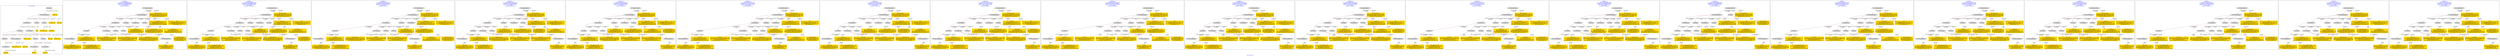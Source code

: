 digraph n0 {
fontcolor="blue"
remincross="true"
label="s20-s-lacma.xml"
subgraph cluster_0 {
label="1-correct model"
n2[style="filled",color="white",fillcolor="lightgray",label="E12_Production1"];
n3[style="filled",color="white",fillcolor="lightgray",label="E21_Person1"];
n4[style="filled",color="white",fillcolor="lightgray",label="E52_Time-Span1"];
n5[style="filled",color="white",fillcolor="lightgray",label="E69_Death1"];
n6[style="filled",color="white",fillcolor="lightgray",label="E82_Actor_Appellation1"];
n7[shape="plaintext",style="filled",fillcolor="gold",label="Artwork_in_Focus"];
n8[style="filled",color="white",fillcolor="lightgray",label="E53_Place1"];
n9[style="filled",color="white",fillcolor="lightgray",label="E67_Birth1"];
n10[shape="plaintext",style="filled",fillcolor="gold",label="Artist_URI"];
n11[style="filled",color="white",fillcolor="lightgray",label="E22_Man-Made_Object1"];
n12[style="filled",color="white",fillcolor="lightgray",label="E35_Title1"];
n13[style="filled",color="white",fillcolor="lightgray",label="E55_Type1"];
n14[shape="plaintext",style="filled",fillcolor="gold",label="Artwork_Details"];
n15[shape="plaintext",style="filled",fillcolor="gold",label="Object_URI"];
n16[shape="plaintext",style="filled",fillcolor="gold",label="Title"];
n17[style="filled",color="white",fillcolor="lightgray",label="E38_Image1"];
n18[shape="plaintext",style="filled",fillcolor="gold",label="Image_URL"];
n19[style="filled",color="white",fillcolor="lightgray",label="E48_Place_Name1"];
n20[shape="plaintext",style="filled",fillcolor="gold",label="Residence"];
n21[shape="plaintext",style="filled",fillcolor="gold",label="Production_Year"];
n22[style="filled",color="white",fillcolor="lightgray",label="E52_Time-Span2"];
n23[shape="plaintext",style="filled",fillcolor="gold",label="birth_date"];
n24[style="filled",color="white",fillcolor="lightgray",label="E52_Time-Span3"];
n25[shape="plaintext",style="filled",fillcolor="gold",label="death_date"];
n26[shape="plaintext",style="filled",fillcolor="gold",label="Classification_URI"];
n27[shape="plaintext",style="filled",fillcolor="gold",label="Classification"];
n28[shape="plaintext",style="filled",fillcolor="gold",label="Artist_Appellation_URI"];
n29[shape="plaintext",style="filled",fillcolor="gold",label="Artist_Name"];
}
subgraph cluster_1 {
label="candidate 0\nlink coherence:0.88\nnode coherence:0.9166666666666666\nconfidence:0.48842066601512074\nmapping score:0.51598149184631\ncost:24.99956\n-precision:0.44-recall:0.41"
n31[style="filled",color="white",fillcolor="lightgray",label="E12_Production1"];
n32[style="filled",color="white",fillcolor="lightgray",label="E21_Person1"];
n33[style="filled",color="white",fillcolor="lightgray",label="E52_Time-Span2"];
n34[style="filled",color="white",fillcolor="lightgray",label="E53_Place1"];
n35[style="filled",color="white",fillcolor="lightgray",label="E55_Type1"];
n36[style="filled",color="white",fillcolor="lightgray",label="E82_Actor_Appellation1"];
n37[style="filled",color="white",fillcolor="lightgray",label="E22_Man-Made_Object1"];
n38[style="filled",color="white",fillcolor="lightgray",label="E38_Image1"];
n39[style="filled",color="white",fillcolor="lightgray",label="E54_Dimension1"];
n40[style="filled",color="white",fillcolor="lightgray",label="E55_Type2"];
n41[style="filled",color="white",fillcolor="lightgray",label="E33_Linguistic_Object2"];
n42[style="filled",color="white",fillcolor="lightgray",label="E44_Place_Appellation1"];
n43[shape="plaintext",style="filled",fillcolor="gold",label="Object_URI\n[E22_Man-Made_Object,classLink,0.843]\n[E30_Right,P3_has_note,0.07]\n[E22_Man-Made_Object,P3_has_note,0.046]\n[E73_Information_Object,P3_has_note,0.041]"];
n44[shape="plaintext",style="filled",fillcolor="gold",label="Artwork_in_Focus\n[E33_Linguistic_Object,P3_has_note,0.316]\n[E73_Information_Object,P3_has_note,0.307]\n[E22_Man-Made_Object,P3_has_note,0.239]\n[E39_Actor,P3_has_note,0.138]"];
n45[shape="plaintext",style="filled",fillcolor="gold",label="Artist_URI\n[E21_Person,classLink,0.494]\n[E82_Actor_Appellation,classLink,0.294]\n[E30_Right,P3_has_note,0.153]\n[E73_Information_Object,P3_has_note,0.059]"];
n46[shape="plaintext",style="filled",fillcolor="gold",label="Image_URL\n[E38_Image,classLink,0.46]\n[E39_Actor,classLink,0.222]\n[E22_Man-Made_Object,classLink,0.16]\n[E78_Collection,classLink,0.158]"];
n47[shape="plaintext",style="filled",fillcolor="gold",label="death_date\n[E52_Time-Span,P82_at_some_time_within,0.308]\n[E52_Time-Span,P82a_begin_of_the_begin,0.26]\n[E52_Time-Span,label,0.253]\n[E52_Time-Span,P82b_end_of_the_end,0.18]"];
n48[shape="plaintext",style="filled",fillcolor="gold",label="birth_date\n[E52_Time-Span,P82a_begin_of_the_begin,0.606]\n[E52_Time-Span,P82_at_some_time_within,0.272]\n[E52_Time-Span,label,0.076]\n[E33_Linguistic_Object,P3_has_note,0.047]"];
n49[shape="plaintext",style="filled",fillcolor="gold",label="Artist_Name\n[E82_Actor_Appellation,label,0.363]\n[E73_Information_Object,P3_has_note,0.253]\n[E22_Man-Made_Object,P3_has_note,0.232]\n[E30_Right,P3_has_note,0.152]"];
n50[shape="plaintext",style="filled",fillcolor="gold",label="Production_Year\n[E52_Time-Span,P82b_end_of_the_end,0.383]\n[E52_Time-Span,P82a_begin_of_the_begin,0.318]\n[E52_Time-Span,P82_at_some_time_within,0.232]\n[E12_Production,P3_has_note,0.067]"];
n51[shape="plaintext",style="filled",fillcolor="gold",label="Classification_URI\n[E55_Type,classLink,0.637]\n[E57_Material,classLink,0.176]\n[E74_Group,classLink,0.173]\n[E55_Type,label,0.014]"];
n52[shape="plaintext",style="filled",fillcolor="gold",label="Classification\n[E55_Type,label,0.494]\n[E55_Type,classLink,0.247]\n[E33_Linguistic_Object,P3_has_note,0.152]\n[E73_Information_Object,P3_has_note,0.107]"];
n53[shape="plaintext",style="filled",fillcolor="gold",label="Artist_Appellation_URI\n[E82_Actor_Appellation,classLink,0.929]\n[E21_Person,classLink,0.047]\n[E30_Right,P3_has_note,0.015]\n[E73_Information_Object,P3_has_note,0.009]"];
n54[shape="plaintext",style="filled",fillcolor="gold",label="Artwork_Details\n[E54_Dimension,P3_has_note,0.408]\n[E22_Man-Made_Object,P3_has_note,0.229]\n[E73_Information_Object,P3_has_note,0.212]\n[E34_Inscription,P3_has_note,0.15]"];
n55[shape="plaintext",style="filled",fillcolor="gold",label="Title\n[E73_Information_Object,P3_has_note,0.284]\n[E30_Right,P3_has_note,0.254]\n[E22_Man-Made_Object,P3_has_note,0.245]\n[E35_Title,label,0.217]"];
n56[shape="plaintext",style="filled",fillcolor="gold",label="Residence\n[E12_Production,P3_has_note,0.369]\n[E44_Place_Appellation,label,0.35]\n[E35_Title,label,0.145]\n[E39_Actor,P3_has_note,0.136]"];
}
subgraph cluster_2 {
label="candidate 1\nlink coherence:0.88\nnode coherence:0.9166666666666666\nconfidence:0.48842066601512074\nmapping score:0.51598149184631\ncost:24.99958\n-precision:0.44-recall:0.41"
n58[style="filled",color="white",fillcolor="lightgray",label="E12_Production1"];
n59[style="filled",color="white",fillcolor="lightgray",label="E21_Person1"];
n60[style="filled",color="white",fillcolor="lightgray",label="E52_Time-Span2"];
n61[style="filled",color="white",fillcolor="lightgray",label="E53_Place1"];
n62[style="filled",color="white",fillcolor="lightgray",label="E55_Type1"];
n63[style="filled",color="white",fillcolor="lightgray",label="E82_Actor_Appellation1"];
n64[style="filled",color="white",fillcolor="lightgray",label="E22_Man-Made_Object1"];
n65[style="filled",color="white",fillcolor="lightgray",label="E38_Image1"];
n66[style="filled",color="white",fillcolor="lightgray",label="E54_Dimension1"];
n67[style="filled",color="white",fillcolor="lightgray",label="E55_Type3"];
n68[style="filled",color="white",fillcolor="lightgray",label="E33_Linguistic_Object2"];
n69[style="filled",color="white",fillcolor="lightgray",label="E44_Place_Appellation1"];
n70[shape="plaintext",style="filled",fillcolor="gold",label="Object_URI\n[E22_Man-Made_Object,classLink,0.843]\n[E30_Right,P3_has_note,0.07]\n[E22_Man-Made_Object,P3_has_note,0.046]\n[E73_Information_Object,P3_has_note,0.041]"];
n71[shape="plaintext",style="filled",fillcolor="gold",label="Artwork_in_Focus\n[E33_Linguistic_Object,P3_has_note,0.316]\n[E73_Information_Object,P3_has_note,0.307]\n[E22_Man-Made_Object,P3_has_note,0.239]\n[E39_Actor,P3_has_note,0.138]"];
n72[shape="plaintext",style="filled",fillcolor="gold",label="Classification\n[E55_Type,label,0.494]\n[E55_Type,classLink,0.247]\n[E33_Linguistic_Object,P3_has_note,0.152]\n[E73_Information_Object,P3_has_note,0.107]"];
n73[shape="plaintext",style="filled",fillcolor="gold",label="Artist_URI\n[E21_Person,classLink,0.494]\n[E82_Actor_Appellation,classLink,0.294]\n[E30_Right,P3_has_note,0.153]\n[E73_Information_Object,P3_has_note,0.059]"];
n74[shape="plaintext",style="filled",fillcolor="gold",label="Image_URL\n[E38_Image,classLink,0.46]\n[E39_Actor,classLink,0.222]\n[E22_Man-Made_Object,classLink,0.16]\n[E78_Collection,classLink,0.158]"];
n75[shape="plaintext",style="filled",fillcolor="gold",label="death_date\n[E52_Time-Span,P82_at_some_time_within,0.308]\n[E52_Time-Span,P82a_begin_of_the_begin,0.26]\n[E52_Time-Span,label,0.253]\n[E52_Time-Span,P82b_end_of_the_end,0.18]"];
n76[shape="plaintext",style="filled",fillcolor="gold",label="birth_date\n[E52_Time-Span,P82a_begin_of_the_begin,0.606]\n[E52_Time-Span,P82_at_some_time_within,0.272]\n[E52_Time-Span,label,0.076]\n[E33_Linguistic_Object,P3_has_note,0.047]"];
n77[shape="plaintext",style="filled",fillcolor="gold",label="Artist_Name\n[E82_Actor_Appellation,label,0.363]\n[E73_Information_Object,P3_has_note,0.253]\n[E22_Man-Made_Object,P3_has_note,0.232]\n[E30_Right,P3_has_note,0.152]"];
n78[shape="plaintext",style="filled",fillcolor="gold",label="Production_Year\n[E52_Time-Span,P82b_end_of_the_end,0.383]\n[E52_Time-Span,P82a_begin_of_the_begin,0.318]\n[E52_Time-Span,P82_at_some_time_within,0.232]\n[E12_Production,P3_has_note,0.067]"];
n79[shape="plaintext",style="filled",fillcolor="gold",label="Classification_URI\n[E55_Type,classLink,0.637]\n[E57_Material,classLink,0.176]\n[E74_Group,classLink,0.173]\n[E55_Type,label,0.014]"];
n80[shape="plaintext",style="filled",fillcolor="gold",label="Artist_Appellation_URI\n[E82_Actor_Appellation,classLink,0.929]\n[E21_Person,classLink,0.047]\n[E30_Right,P3_has_note,0.015]\n[E73_Information_Object,P3_has_note,0.009]"];
n81[shape="plaintext",style="filled",fillcolor="gold",label="Artwork_Details\n[E54_Dimension,P3_has_note,0.408]\n[E22_Man-Made_Object,P3_has_note,0.229]\n[E73_Information_Object,P3_has_note,0.212]\n[E34_Inscription,P3_has_note,0.15]"];
n82[shape="plaintext",style="filled",fillcolor="gold",label="Title\n[E73_Information_Object,P3_has_note,0.284]\n[E30_Right,P3_has_note,0.254]\n[E22_Man-Made_Object,P3_has_note,0.245]\n[E35_Title,label,0.217]"];
n83[shape="plaintext",style="filled",fillcolor="gold",label="Residence\n[E12_Production,P3_has_note,0.369]\n[E44_Place_Appellation,label,0.35]\n[E35_Title,label,0.145]\n[E39_Actor,P3_has_note,0.136]"];
}
subgraph cluster_3 {
label="candidate 10\nlink coherence:0.875\nnode coherence:0.9130434782608695\nconfidence:0.4685164430619169\nmapping score:0.5200437832980717\ncost:23.99958\n-precision:0.5-recall:0.44"
n85[style="filled",color="white",fillcolor="lightgray",label="E12_Production1"];
n86[style="filled",color="white",fillcolor="lightgray",label="E21_Person1"];
n87[style="filled",color="white",fillcolor="lightgray",label="E52_Time-Span2"];
n88[style="filled",color="white",fillcolor="lightgray",label="E53_Place1"];
n89[style="filled",color="white",fillcolor="lightgray",label="E55_Type1"];
n90[style="filled",color="white",fillcolor="lightgray",label="E82_Actor_Appellation1"];
n91[style="filled",color="white",fillcolor="lightgray",label="E22_Man-Made_Object1"];
n92[style="filled",color="white",fillcolor="lightgray",label="E38_Image1"];
n93[style="filled",color="white",fillcolor="lightgray",label="E54_Dimension1"];
n94[style="filled",color="white",fillcolor="lightgray",label="E33_Linguistic_Object2"];
n95[style="filled",color="white",fillcolor="lightgray",label="E44_Place_Appellation1"];
n96[shape="plaintext",style="filled",fillcolor="gold",label="Object_URI\n[E22_Man-Made_Object,classLink,0.843]\n[E30_Right,P3_has_note,0.07]\n[E22_Man-Made_Object,P3_has_note,0.046]\n[E73_Information_Object,P3_has_note,0.041]"];
n97[shape="plaintext",style="filled",fillcolor="gold",label="Artwork_in_Focus\n[E33_Linguistic_Object,P3_has_note,0.316]\n[E73_Information_Object,P3_has_note,0.307]\n[E22_Man-Made_Object,P3_has_note,0.239]\n[E39_Actor,P3_has_note,0.138]"];
n98[shape="plaintext",style="filled",fillcolor="gold",label="Artist_URI\n[E21_Person,classLink,0.494]\n[E82_Actor_Appellation,classLink,0.294]\n[E30_Right,P3_has_note,0.153]\n[E73_Information_Object,P3_has_note,0.059]"];
n99[shape="plaintext",style="filled",fillcolor="gold",label="Image_URL\n[E38_Image,classLink,0.46]\n[E39_Actor,classLink,0.222]\n[E22_Man-Made_Object,classLink,0.16]\n[E78_Collection,classLink,0.158]"];
n100[shape="plaintext",style="filled",fillcolor="gold",label="Production_Year\n[E52_Time-Span,P82b_end_of_the_end,0.383]\n[E52_Time-Span,P82a_begin_of_the_begin,0.318]\n[E52_Time-Span,P82_at_some_time_within,0.232]\n[E12_Production,P3_has_note,0.067]"];
n101[shape="plaintext",style="filled",fillcolor="gold",label="birth_date\n[E52_Time-Span,P82a_begin_of_the_begin,0.606]\n[E52_Time-Span,P82_at_some_time_within,0.272]\n[E52_Time-Span,label,0.076]\n[E33_Linguistic_Object,P3_has_note,0.047]"];
n102[shape="plaintext",style="filled",fillcolor="gold",label="Artist_Name\n[E82_Actor_Appellation,label,0.363]\n[E73_Information_Object,P3_has_note,0.253]\n[E22_Man-Made_Object,P3_has_note,0.232]\n[E30_Right,P3_has_note,0.152]"];
n103[shape="plaintext",style="filled",fillcolor="gold",label="Classification\n[E55_Type,label,0.494]\n[E55_Type,classLink,0.247]\n[E33_Linguistic_Object,P3_has_note,0.152]\n[E73_Information_Object,P3_has_note,0.107]"];
n104[shape="plaintext",style="filled",fillcolor="gold",label="death_date\n[E52_Time-Span,P82_at_some_time_within,0.308]\n[E52_Time-Span,P82a_begin_of_the_begin,0.26]\n[E52_Time-Span,label,0.253]\n[E52_Time-Span,P82b_end_of_the_end,0.18]"];
n105[shape="plaintext",style="filled",fillcolor="gold",label="Classification_URI\n[E55_Type,classLink,0.637]\n[E57_Material,classLink,0.176]\n[E74_Group,classLink,0.173]\n[E55_Type,label,0.014]"];
n106[shape="plaintext",style="filled",fillcolor="gold",label="Artist_Appellation_URI\n[E82_Actor_Appellation,classLink,0.929]\n[E21_Person,classLink,0.047]\n[E30_Right,P3_has_note,0.015]\n[E73_Information_Object,P3_has_note,0.009]"];
n107[shape="plaintext",style="filled",fillcolor="gold",label="Artwork_Details\n[E54_Dimension,P3_has_note,0.408]\n[E22_Man-Made_Object,P3_has_note,0.229]\n[E73_Information_Object,P3_has_note,0.212]\n[E34_Inscription,P3_has_note,0.15]"];
n108[shape="plaintext",style="filled",fillcolor="gold",label="Title\n[E73_Information_Object,P3_has_note,0.284]\n[E30_Right,P3_has_note,0.254]\n[E22_Man-Made_Object,P3_has_note,0.245]\n[E35_Title,label,0.217]"];
n109[shape="plaintext",style="filled",fillcolor="gold",label="Residence\n[E12_Production,P3_has_note,0.369]\n[E44_Place_Appellation,label,0.35]\n[E35_Title,label,0.145]\n[E39_Actor,P3_has_note,0.136]"];
}
subgraph cluster_4 {
label="candidate 11\nlink coherence:0.875\nnode coherence:0.9130434782608695\nconfidence:0.4685164430619169\nmapping score:0.5200437832980717\ncost:23.99961\n-precision:0.54-recall:0.48"
n111[style="filled",color="white",fillcolor="lightgray",label="E12_Production1"];
n112[style="filled",color="white",fillcolor="lightgray",label="E21_Person1"];
n113[style="filled",color="white",fillcolor="lightgray",label="E52_Time-Span2"];
n114[style="filled",color="white",fillcolor="lightgray",label="E53_Place1"];
n115[style="filled",color="white",fillcolor="lightgray",label="E82_Actor_Appellation1"];
n116[style="filled",color="white",fillcolor="lightgray",label="E22_Man-Made_Object1"];
n117[style="filled",color="white",fillcolor="lightgray",label="E38_Image1"];
n118[style="filled",color="white",fillcolor="lightgray",label="E54_Dimension1"];
n119[style="filled",color="white",fillcolor="lightgray",label="E55_Type2"];
n120[style="filled",color="white",fillcolor="lightgray",label="E33_Linguistic_Object2"];
n121[style="filled",color="white",fillcolor="lightgray",label="E44_Place_Appellation1"];
n122[shape="plaintext",style="filled",fillcolor="gold",label="Object_URI\n[E22_Man-Made_Object,classLink,0.843]\n[E30_Right,P3_has_note,0.07]\n[E22_Man-Made_Object,P3_has_note,0.046]\n[E73_Information_Object,P3_has_note,0.041]"];
n123[shape="plaintext",style="filled",fillcolor="gold",label="Artwork_in_Focus\n[E33_Linguistic_Object,P3_has_note,0.316]\n[E73_Information_Object,P3_has_note,0.307]\n[E22_Man-Made_Object,P3_has_note,0.239]\n[E39_Actor,P3_has_note,0.138]"];
n124[shape="plaintext",style="filled",fillcolor="gold",label="Artist_URI\n[E21_Person,classLink,0.494]\n[E82_Actor_Appellation,classLink,0.294]\n[E30_Right,P3_has_note,0.153]\n[E73_Information_Object,P3_has_note,0.059]"];
n125[shape="plaintext",style="filled",fillcolor="gold",label="Image_URL\n[E38_Image,classLink,0.46]\n[E39_Actor,classLink,0.222]\n[E22_Man-Made_Object,classLink,0.16]\n[E78_Collection,classLink,0.158]"];
n126[shape="plaintext",style="filled",fillcolor="gold",label="Production_Year\n[E52_Time-Span,P82b_end_of_the_end,0.383]\n[E52_Time-Span,P82a_begin_of_the_begin,0.318]\n[E52_Time-Span,P82_at_some_time_within,0.232]\n[E12_Production,P3_has_note,0.067]"];
n127[shape="plaintext",style="filled",fillcolor="gold",label="Classification_URI\n[E55_Type,classLink,0.637]\n[E57_Material,classLink,0.176]\n[E74_Group,classLink,0.173]\n[E55_Type,label,0.014]"];
n128[shape="plaintext",style="filled",fillcolor="gold",label="birth_date\n[E52_Time-Span,P82a_begin_of_the_begin,0.606]\n[E52_Time-Span,P82_at_some_time_within,0.272]\n[E52_Time-Span,label,0.076]\n[E33_Linguistic_Object,P3_has_note,0.047]"];
n129[shape="plaintext",style="filled",fillcolor="gold",label="Artist_Name\n[E82_Actor_Appellation,label,0.363]\n[E73_Information_Object,P3_has_note,0.253]\n[E22_Man-Made_Object,P3_has_note,0.232]\n[E30_Right,P3_has_note,0.152]"];
n130[shape="plaintext",style="filled",fillcolor="gold",label="death_date\n[E52_Time-Span,P82_at_some_time_within,0.308]\n[E52_Time-Span,P82a_begin_of_the_begin,0.26]\n[E52_Time-Span,label,0.253]\n[E52_Time-Span,P82b_end_of_the_end,0.18]"];
n131[shape="plaintext",style="filled",fillcolor="gold",label="Classification\n[E55_Type,label,0.494]\n[E55_Type,classLink,0.247]\n[E33_Linguistic_Object,P3_has_note,0.152]\n[E73_Information_Object,P3_has_note,0.107]"];
n132[shape="plaintext",style="filled",fillcolor="gold",label="Artist_Appellation_URI\n[E82_Actor_Appellation,classLink,0.929]\n[E21_Person,classLink,0.047]\n[E30_Right,P3_has_note,0.015]\n[E73_Information_Object,P3_has_note,0.009]"];
n133[shape="plaintext",style="filled",fillcolor="gold",label="Artwork_Details\n[E54_Dimension,P3_has_note,0.408]\n[E22_Man-Made_Object,P3_has_note,0.229]\n[E73_Information_Object,P3_has_note,0.212]\n[E34_Inscription,P3_has_note,0.15]"];
n134[shape="plaintext",style="filled",fillcolor="gold",label="Title\n[E73_Information_Object,P3_has_note,0.284]\n[E30_Right,P3_has_note,0.254]\n[E22_Man-Made_Object,P3_has_note,0.245]\n[E35_Title,label,0.217]"];
n135[shape="plaintext",style="filled",fillcolor="gold",label="Residence\n[E12_Production,P3_has_note,0.369]\n[E44_Place_Appellation,label,0.35]\n[E35_Title,label,0.145]\n[E39_Actor,P3_has_note,0.136]"];
}
subgraph cluster_5 {
label="candidate 12\nlink coherence:0.875\nnode coherence:0.9130434782608695\nconfidence:0.4685164430619169\nmapping score:0.5200437832980717\ncost:23.99963\n-precision:0.54-recall:0.48"
n137[style="filled",color="white",fillcolor="lightgray",label="E12_Production1"];
n138[style="filled",color="white",fillcolor="lightgray",label="E21_Person1"];
n139[style="filled",color="white",fillcolor="lightgray",label="E52_Time-Span2"];
n140[style="filled",color="white",fillcolor="lightgray",label="E53_Place1"];
n141[style="filled",color="white",fillcolor="lightgray",label="E82_Actor_Appellation1"];
n142[style="filled",color="white",fillcolor="lightgray",label="E22_Man-Made_Object1"];
n143[style="filled",color="white",fillcolor="lightgray",label="E38_Image1"];
n144[style="filled",color="white",fillcolor="lightgray",label="E54_Dimension1"];
n145[style="filled",color="white",fillcolor="lightgray",label="E55_Type3"];
n146[style="filled",color="white",fillcolor="lightgray",label="E33_Linguistic_Object2"];
n147[style="filled",color="white",fillcolor="lightgray",label="E44_Place_Appellation1"];
n148[shape="plaintext",style="filled",fillcolor="gold",label="Object_URI\n[E22_Man-Made_Object,classLink,0.843]\n[E30_Right,P3_has_note,0.07]\n[E22_Man-Made_Object,P3_has_note,0.046]\n[E73_Information_Object,P3_has_note,0.041]"];
n149[shape="plaintext",style="filled",fillcolor="gold",label="Artwork_in_Focus\n[E33_Linguistic_Object,P3_has_note,0.316]\n[E73_Information_Object,P3_has_note,0.307]\n[E22_Man-Made_Object,P3_has_note,0.239]\n[E39_Actor,P3_has_note,0.138]"];
n150[shape="plaintext",style="filled",fillcolor="gold",label="Classification\n[E55_Type,label,0.494]\n[E55_Type,classLink,0.247]\n[E33_Linguistic_Object,P3_has_note,0.152]\n[E73_Information_Object,P3_has_note,0.107]"];
n151[shape="plaintext",style="filled",fillcolor="gold",label="Artist_URI\n[E21_Person,classLink,0.494]\n[E82_Actor_Appellation,classLink,0.294]\n[E30_Right,P3_has_note,0.153]\n[E73_Information_Object,P3_has_note,0.059]"];
n152[shape="plaintext",style="filled",fillcolor="gold",label="Image_URL\n[E38_Image,classLink,0.46]\n[E39_Actor,classLink,0.222]\n[E22_Man-Made_Object,classLink,0.16]\n[E78_Collection,classLink,0.158]"];
n153[shape="plaintext",style="filled",fillcolor="gold",label="Production_Year\n[E52_Time-Span,P82b_end_of_the_end,0.383]\n[E52_Time-Span,P82a_begin_of_the_begin,0.318]\n[E52_Time-Span,P82_at_some_time_within,0.232]\n[E12_Production,P3_has_note,0.067]"];
n154[shape="plaintext",style="filled",fillcolor="gold",label="birth_date\n[E52_Time-Span,P82a_begin_of_the_begin,0.606]\n[E52_Time-Span,P82_at_some_time_within,0.272]\n[E52_Time-Span,label,0.076]\n[E33_Linguistic_Object,P3_has_note,0.047]"];
n155[shape="plaintext",style="filled",fillcolor="gold",label="Artist_Name\n[E82_Actor_Appellation,label,0.363]\n[E73_Information_Object,P3_has_note,0.253]\n[E22_Man-Made_Object,P3_has_note,0.232]\n[E30_Right,P3_has_note,0.152]"];
n156[shape="plaintext",style="filled",fillcolor="gold",label="Classification_URI\n[E55_Type,classLink,0.637]\n[E57_Material,classLink,0.176]\n[E74_Group,classLink,0.173]\n[E55_Type,label,0.014]"];
n157[shape="plaintext",style="filled",fillcolor="gold",label="death_date\n[E52_Time-Span,P82_at_some_time_within,0.308]\n[E52_Time-Span,P82a_begin_of_the_begin,0.26]\n[E52_Time-Span,label,0.253]\n[E52_Time-Span,P82b_end_of_the_end,0.18]"];
n158[shape="plaintext",style="filled",fillcolor="gold",label="Artist_Appellation_URI\n[E82_Actor_Appellation,classLink,0.929]\n[E21_Person,classLink,0.047]\n[E30_Right,P3_has_note,0.015]\n[E73_Information_Object,P3_has_note,0.009]"];
n159[shape="plaintext",style="filled",fillcolor="gold",label="Artwork_Details\n[E54_Dimension,P3_has_note,0.408]\n[E22_Man-Made_Object,P3_has_note,0.229]\n[E73_Information_Object,P3_has_note,0.212]\n[E34_Inscription,P3_has_note,0.15]"];
n160[shape="plaintext",style="filled",fillcolor="gold",label="Title\n[E73_Information_Object,P3_has_note,0.284]\n[E30_Right,P3_has_note,0.254]\n[E22_Man-Made_Object,P3_has_note,0.245]\n[E35_Title,label,0.217]"];
n161[shape="plaintext",style="filled",fillcolor="gold",label="Residence\n[E12_Production,P3_has_note,0.369]\n[E44_Place_Appellation,label,0.35]\n[E35_Title,label,0.145]\n[E39_Actor,P3_has_note,0.136]"];
}
subgraph cluster_6 {
label="candidate 13\nlink coherence:0.875\nnode coherence:0.9130434782608695\nconfidence:0.4611296432761045\nmapping score:0.517581516702801\ncost:23.99958\n-precision:0.46-recall:0.41"
n163[style="filled",color="white",fillcolor="lightgray",label="E12_Production1"];
n164[style="filled",color="white",fillcolor="lightgray",label="E21_Person1"];
n165[style="filled",color="white",fillcolor="lightgray",label="E52_Time-Span2"];
n166[style="filled",color="white",fillcolor="lightgray",label="E53_Place1"];
n167[style="filled",color="white",fillcolor="lightgray",label="E55_Type1"];
n168[style="filled",color="white",fillcolor="lightgray",label="E82_Actor_Appellation1"];
n169[style="filled",color="white",fillcolor="lightgray",label="E22_Man-Made_Object1"];
n170[style="filled",color="white",fillcolor="lightgray",label="E38_Image1"];
n171[style="filled",color="white",fillcolor="lightgray",label="E54_Dimension1"];
n172[style="filled",color="white",fillcolor="lightgray",label="E33_Linguistic_Object2"];
n173[style="filled",color="white",fillcolor="lightgray",label="E44_Place_Appellation1"];
n174[shape="plaintext",style="filled",fillcolor="gold",label="Object_URI\n[E22_Man-Made_Object,classLink,0.843]\n[E30_Right,P3_has_note,0.07]\n[E22_Man-Made_Object,P3_has_note,0.046]\n[E73_Information_Object,P3_has_note,0.041]"];
n175[shape="plaintext",style="filled",fillcolor="gold",label="Artwork_in_Focus\n[E33_Linguistic_Object,P3_has_note,0.316]\n[E73_Information_Object,P3_has_note,0.307]\n[E22_Man-Made_Object,P3_has_note,0.239]\n[E39_Actor,P3_has_note,0.138]"];
n176[shape="plaintext",style="filled",fillcolor="gold",label="Artist_URI\n[E21_Person,classLink,0.494]\n[E82_Actor_Appellation,classLink,0.294]\n[E30_Right,P3_has_note,0.153]\n[E73_Information_Object,P3_has_note,0.059]"];
n177[shape="plaintext",style="filled",fillcolor="gold",label="Image_URL\n[E38_Image,classLink,0.46]\n[E39_Actor,classLink,0.222]\n[E22_Man-Made_Object,classLink,0.16]\n[E78_Collection,classLink,0.158]"];
n178[shape="plaintext",style="filled",fillcolor="gold",label="birth_date\n[E52_Time-Span,P82a_begin_of_the_begin,0.606]\n[E52_Time-Span,P82_at_some_time_within,0.272]\n[E52_Time-Span,label,0.076]\n[E33_Linguistic_Object,P3_has_note,0.047]"];
n179[shape="plaintext",style="filled",fillcolor="gold",label="death_date\n[E52_Time-Span,P82_at_some_time_within,0.308]\n[E52_Time-Span,P82a_begin_of_the_begin,0.26]\n[E52_Time-Span,label,0.253]\n[E52_Time-Span,P82b_end_of_the_end,0.18]"];
n180[shape="plaintext",style="filled",fillcolor="gold",label="Artist_Name\n[E82_Actor_Appellation,label,0.363]\n[E73_Information_Object,P3_has_note,0.253]\n[E22_Man-Made_Object,P3_has_note,0.232]\n[E30_Right,P3_has_note,0.152]"];
n181[shape="plaintext",style="filled",fillcolor="gold",label="Classification\n[E55_Type,label,0.494]\n[E55_Type,classLink,0.247]\n[E33_Linguistic_Object,P3_has_note,0.152]\n[E73_Information_Object,P3_has_note,0.107]"];
n182[shape="plaintext",style="filled",fillcolor="gold",label="Production_Year\n[E52_Time-Span,P82b_end_of_the_end,0.383]\n[E52_Time-Span,P82a_begin_of_the_begin,0.318]\n[E52_Time-Span,P82_at_some_time_within,0.232]\n[E12_Production,P3_has_note,0.067]"];
n183[shape="plaintext",style="filled",fillcolor="gold",label="Classification_URI\n[E55_Type,classLink,0.637]\n[E57_Material,classLink,0.176]\n[E74_Group,classLink,0.173]\n[E55_Type,label,0.014]"];
n184[shape="plaintext",style="filled",fillcolor="gold",label="Artist_Appellation_URI\n[E82_Actor_Appellation,classLink,0.929]\n[E21_Person,classLink,0.047]\n[E30_Right,P3_has_note,0.015]\n[E73_Information_Object,P3_has_note,0.009]"];
n185[shape="plaintext",style="filled",fillcolor="gold",label="Artwork_Details\n[E54_Dimension,P3_has_note,0.408]\n[E22_Man-Made_Object,P3_has_note,0.229]\n[E73_Information_Object,P3_has_note,0.212]\n[E34_Inscription,P3_has_note,0.15]"];
n186[shape="plaintext",style="filled",fillcolor="gold",label="Title\n[E73_Information_Object,P3_has_note,0.284]\n[E30_Right,P3_has_note,0.254]\n[E22_Man-Made_Object,P3_has_note,0.245]\n[E35_Title,label,0.217]"];
n187[shape="plaintext",style="filled",fillcolor="gold",label="Residence\n[E12_Production,P3_has_note,0.369]\n[E44_Place_Appellation,label,0.35]\n[E35_Title,label,0.145]\n[E39_Actor,P3_has_note,0.136]"];
}
subgraph cluster_7 {
label="candidate 14\nlink coherence:0.875\nnode coherence:0.9130434782608695\nconfidence:0.4611296432761045\nmapping score:0.517581516702801\ncost:23.99961\n-precision:0.5-recall:0.44"
n189[style="filled",color="white",fillcolor="lightgray",label="E12_Production1"];
n190[style="filled",color="white",fillcolor="lightgray",label="E21_Person1"];
n191[style="filled",color="white",fillcolor="lightgray",label="E52_Time-Span2"];
n192[style="filled",color="white",fillcolor="lightgray",label="E53_Place1"];
n193[style="filled",color="white",fillcolor="lightgray",label="E82_Actor_Appellation1"];
n194[style="filled",color="white",fillcolor="lightgray",label="E22_Man-Made_Object1"];
n195[style="filled",color="white",fillcolor="lightgray",label="E38_Image1"];
n196[style="filled",color="white",fillcolor="lightgray",label="E54_Dimension1"];
n197[style="filled",color="white",fillcolor="lightgray",label="E55_Type2"];
n198[style="filled",color="white",fillcolor="lightgray",label="E33_Linguistic_Object2"];
n199[style="filled",color="white",fillcolor="lightgray",label="E44_Place_Appellation1"];
n200[shape="plaintext",style="filled",fillcolor="gold",label="Object_URI\n[E22_Man-Made_Object,classLink,0.843]\n[E30_Right,P3_has_note,0.07]\n[E22_Man-Made_Object,P3_has_note,0.046]\n[E73_Information_Object,P3_has_note,0.041]"];
n201[shape="plaintext",style="filled",fillcolor="gold",label="Artwork_in_Focus\n[E33_Linguistic_Object,P3_has_note,0.316]\n[E73_Information_Object,P3_has_note,0.307]\n[E22_Man-Made_Object,P3_has_note,0.239]\n[E39_Actor,P3_has_note,0.138]"];
n202[shape="plaintext",style="filled",fillcolor="gold",label="Artist_URI\n[E21_Person,classLink,0.494]\n[E82_Actor_Appellation,classLink,0.294]\n[E30_Right,P3_has_note,0.153]\n[E73_Information_Object,P3_has_note,0.059]"];
n203[shape="plaintext",style="filled",fillcolor="gold",label="Image_URL\n[E38_Image,classLink,0.46]\n[E39_Actor,classLink,0.222]\n[E22_Man-Made_Object,classLink,0.16]\n[E78_Collection,classLink,0.158]"];
n204[shape="plaintext",style="filled",fillcolor="gold",label="birth_date\n[E52_Time-Span,P82a_begin_of_the_begin,0.606]\n[E52_Time-Span,P82_at_some_time_within,0.272]\n[E52_Time-Span,label,0.076]\n[E33_Linguistic_Object,P3_has_note,0.047]"];
n205[shape="plaintext",style="filled",fillcolor="gold",label="Classification_URI\n[E55_Type,classLink,0.637]\n[E57_Material,classLink,0.176]\n[E74_Group,classLink,0.173]\n[E55_Type,label,0.014]"];
n206[shape="plaintext",style="filled",fillcolor="gold",label="death_date\n[E52_Time-Span,P82_at_some_time_within,0.308]\n[E52_Time-Span,P82a_begin_of_the_begin,0.26]\n[E52_Time-Span,label,0.253]\n[E52_Time-Span,P82b_end_of_the_end,0.18]"];
n207[shape="plaintext",style="filled",fillcolor="gold",label="Artist_Name\n[E82_Actor_Appellation,label,0.363]\n[E73_Information_Object,P3_has_note,0.253]\n[E22_Man-Made_Object,P3_has_note,0.232]\n[E30_Right,P3_has_note,0.152]"];
n208[shape="plaintext",style="filled",fillcolor="gold",label="Production_Year\n[E52_Time-Span,P82b_end_of_the_end,0.383]\n[E52_Time-Span,P82a_begin_of_the_begin,0.318]\n[E52_Time-Span,P82_at_some_time_within,0.232]\n[E12_Production,P3_has_note,0.067]"];
n209[shape="plaintext",style="filled",fillcolor="gold",label="Classification\n[E55_Type,label,0.494]\n[E55_Type,classLink,0.247]\n[E33_Linguistic_Object,P3_has_note,0.152]\n[E73_Information_Object,P3_has_note,0.107]"];
n210[shape="plaintext",style="filled",fillcolor="gold",label="Artist_Appellation_URI\n[E82_Actor_Appellation,classLink,0.929]\n[E21_Person,classLink,0.047]\n[E30_Right,P3_has_note,0.015]\n[E73_Information_Object,P3_has_note,0.009]"];
n211[shape="plaintext",style="filled",fillcolor="gold",label="Artwork_Details\n[E54_Dimension,P3_has_note,0.408]\n[E22_Man-Made_Object,P3_has_note,0.229]\n[E73_Information_Object,P3_has_note,0.212]\n[E34_Inscription,P3_has_note,0.15]"];
n212[shape="plaintext",style="filled",fillcolor="gold",label="Title\n[E73_Information_Object,P3_has_note,0.284]\n[E30_Right,P3_has_note,0.254]\n[E22_Man-Made_Object,P3_has_note,0.245]\n[E35_Title,label,0.217]"];
n213[shape="plaintext",style="filled",fillcolor="gold",label="Residence\n[E12_Production,P3_has_note,0.369]\n[E44_Place_Appellation,label,0.35]\n[E35_Title,label,0.145]\n[E39_Actor,P3_has_note,0.136]"];
}
subgraph cluster_8 {
label="candidate 15\nlink coherence:0.875\nnode coherence:0.9130434782608695\nconfidence:0.4611296432761045\nmapping score:0.517581516702801\ncost:23.99963\n-precision:0.5-recall:0.44"
n215[style="filled",color="white",fillcolor="lightgray",label="E12_Production1"];
n216[style="filled",color="white",fillcolor="lightgray",label="E21_Person1"];
n217[style="filled",color="white",fillcolor="lightgray",label="E52_Time-Span2"];
n218[style="filled",color="white",fillcolor="lightgray",label="E53_Place1"];
n219[style="filled",color="white",fillcolor="lightgray",label="E82_Actor_Appellation1"];
n220[style="filled",color="white",fillcolor="lightgray",label="E22_Man-Made_Object1"];
n221[style="filled",color="white",fillcolor="lightgray",label="E38_Image1"];
n222[style="filled",color="white",fillcolor="lightgray",label="E54_Dimension1"];
n223[style="filled",color="white",fillcolor="lightgray",label="E55_Type3"];
n224[style="filled",color="white",fillcolor="lightgray",label="E33_Linguistic_Object2"];
n225[style="filled",color="white",fillcolor="lightgray",label="E44_Place_Appellation1"];
n226[shape="plaintext",style="filled",fillcolor="gold",label="Object_URI\n[E22_Man-Made_Object,classLink,0.843]\n[E30_Right,P3_has_note,0.07]\n[E22_Man-Made_Object,P3_has_note,0.046]\n[E73_Information_Object,P3_has_note,0.041]"];
n227[shape="plaintext",style="filled",fillcolor="gold",label="Artwork_in_Focus\n[E33_Linguistic_Object,P3_has_note,0.316]\n[E73_Information_Object,P3_has_note,0.307]\n[E22_Man-Made_Object,P3_has_note,0.239]\n[E39_Actor,P3_has_note,0.138]"];
n228[shape="plaintext",style="filled",fillcolor="gold",label="Classification\n[E55_Type,label,0.494]\n[E55_Type,classLink,0.247]\n[E33_Linguistic_Object,P3_has_note,0.152]\n[E73_Information_Object,P3_has_note,0.107]"];
n229[shape="plaintext",style="filled",fillcolor="gold",label="Artist_URI\n[E21_Person,classLink,0.494]\n[E82_Actor_Appellation,classLink,0.294]\n[E30_Right,P3_has_note,0.153]\n[E73_Information_Object,P3_has_note,0.059]"];
n230[shape="plaintext",style="filled",fillcolor="gold",label="Image_URL\n[E38_Image,classLink,0.46]\n[E39_Actor,classLink,0.222]\n[E22_Man-Made_Object,classLink,0.16]\n[E78_Collection,classLink,0.158]"];
n231[shape="plaintext",style="filled",fillcolor="gold",label="birth_date\n[E52_Time-Span,P82a_begin_of_the_begin,0.606]\n[E52_Time-Span,P82_at_some_time_within,0.272]\n[E52_Time-Span,label,0.076]\n[E33_Linguistic_Object,P3_has_note,0.047]"];
n232[shape="plaintext",style="filled",fillcolor="gold",label="death_date\n[E52_Time-Span,P82_at_some_time_within,0.308]\n[E52_Time-Span,P82a_begin_of_the_begin,0.26]\n[E52_Time-Span,label,0.253]\n[E52_Time-Span,P82b_end_of_the_end,0.18]"];
n233[shape="plaintext",style="filled",fillcolor="gold",label="Artist_Name\n[E82_Actor_Appellation,label,0.363]\n[E73_Information_Object,P3_has_note,0.253]\n[E22_Man-Made_Object,P3_has_note,0.232]\n[E30_Right,P3_has_note,0.152]"];
n234[shape="plaintext",style="filled",fillcolor="gold",label="Classification_URI\n[E55_Type,classLink,0.637]\n[E57_Material,classLink,0.176]\n[E74_Group,classLink,0.173]\n[E55_Type,label,0.014]"];
n235[shape="plaintext",style="filled",fillcolor="gold",label="Production_Year\n[E52_Time-Span,P82b_end_of_the_end,0.383]\n[E52_Time-Span,P82a_begin_of_the_begin,0.318]\n[E52_Time-Span,P82_at_some_time_within,0.232]\n[E12_Production,P3_has_note,0.067]"];
n236[shape="plaintext",style="filled",fillcolor="gold",label="Artist_Appellation_URI\n[E82_Actor_Appellation,classLink,0.929]\n[E21_Person,classLink,0.047]\n[E30_Right,P3_has_note,0.015]\n[E73_Information_Object,P3_has_note,0.009]"];
n237[shape="plaintext",style="filled",fillcolor="gold",label="Artwork_Details\n[E54_Dimension,P3_has_note,0.408]\n[E22_Man-Made_Object,P3_has_note,0.229]\n[E73_Information_Object,P3_has_note,0.212]\n[E34_Inscription,P3_has_note,0.15]"];
n238[shape="plaintext",style="filled",fillcolor="gold",label="Title\n[E73_Information_Object,P3_has_note,0.284]\n[E30_Right,P3_has_note,0.254]\n[E22_Man-Made_Object,P3_has_note,0.245]\n[E35_Title,label,0.217]"];
n239[shape="plaintext",style="filled",fillcolor="gold",label="Residence\n[E12_Production,P3_has_note,0.369]\n[E44_Place_Appellation,label,0.35]\n[E35_Title,label,0.145]\n[E39_Actor,P3_has_note,0.136]"];
}
subgraph cluster_9 {
label="candidate 16\nlink coherence:0.875\nnode coherence:0.9130434782608695\nconfidence:0.46062612419659293\nmapping score:0.5174136770096304\ncost:122.99958\n-precision:0.46-recall:0.41"
n241[style="filled",color="white",fillcolor="lightgray",label="E12_Production1"];
n242[style="filled",color="white",fillcolor="lightgray",label="E21_Person1"];
n243[style="filled",color="white",fillcolor="lightgray",label="E52_Time-Span2"];
n244[style="filled",color="white",fillcolor="lightgray",label="E53_Place1"];
n245[style="filled",color="white",fillcolor="lightgray",label="E55_Type1"];
n246[style="filled",color="white",fillcolor="lightgray",label="E82_Actor_Appellation1"];
n247[style="filled",color="white",fillcolor="lightgray",label="E22_Man-Made_Object1"];
n248[style="filled",color="white",fillcolor="lightgray",label="E38_Image1"];
n249[style="filled",color="white",fillcolor="lightgray",label="E54_Dimension1"];
n250[style="filled",color="white",fillcolor="lightgray",label="E33_Linguistic_Object2"];
n251[style="filled",color="white",fillcolor="lightgray",label="E44_Place_Appellation1"];
n252[shape="plaintext",style="filled",fillcolor="gold",label="Object_URI\n[E22_Man-Made_Object,classLink,0.843]\n[E30_Right,P3_has_note,0.07]\n[E22_Man-Made_Object,P3_has_note,0.046]\n[E73_Information_Object,P3_has_note,0.041]"];
n253[shape="plaintext",style="filled",fillcolor="gold",label="Artwork_in_Focus\n[E33_Linguistic_Object,P3_has_note,0.316]\n[E73_Information_Object,P3_has_note,0.307]\n[E22_Man-Made_Object,P3_has_note,0.239]\n[E39_Actor,P3_has_note,0.138]"];
n254[shape="plaintext",style="filled",fillcolor="gold",label="Artist_URI\n[E21_Person,classLink,0.494]\n[E82_Actor_Appellation,classLink,0.294]\n[E30_Right,P3_has_note,0.153]\n[E73_Information_Object,P3_has_note,0.059]"];
n255[shape="plaintext",style="filled",fillcolor="gold",label="Image_URL\n[E38_Image,classLink,0.46]\n[E39_Actor,classLink,0.222]\n[E22_Man-Made_Object,classLink,0.16]\n[E78_Collection,classLink,0.158]"];
n256[shape="plaintext",style="filled",fillcolor="gold",label="death_date\n[E52_Time-Span,P82_at_some_time_within,0.308]\n[E52_Time-Span,P82a_begin_of_the_begin,0.26]\n[E52_Time-Span,label,0.253]\n[E52_Time-Span,P82b_end_of_the_end,0.18]"];
n257[shape="plaintext",style="filled",fillcolor="gold",label="birth_date\n[E52_Time-Span,P82a_begin_of_the_begin,0.606]\n[E52_Time-Span,P82_at_some_time_within,0.272]\n[E52_Time-Span,label,0.076]\n[E33_Linguistic_Object,P3_has_note,0.047]"];
n258[shape="plaintext",style="filled",fillcolor="gold",label="Artist_Name\n[E82_Actor_Appellation,label,0.363]\n[E73_Information_Object,P3_has_note,0.253]\n[E22_Man-Made_Object,P3_has_note,0.232]\n[E30_Right,P3_has_note,0.152]"];
n259[shape="plaintext",style="filled",fillcolor="gold",label="Classification\n[E55_Type,label,0.494]\n[E55_Type,classLink,0.247]\n[E33_Linguistic_Object,P3_has_note,0.152]\n[E73_Information_Object,P3_has_note,0.107]"];
n260[shape="plaintext",style="filled",fillcolor="gold",label="Production_Year\n[E52_Time-Span,P82b_end_of_the_end,0.383]\n[E52_Time-Span,P82a_begin_of_the_begin,0.318]\n[E52_Time-Span,P82_at_some_time_within,0.232]\n[E12_Production,P3_has_note,0.067]"];
n261[shape="plaintext",style="filled",fillcolor="gold",label="Classification_URI\n[E55_Type,classLink,0.637]\n[E57_Material,classLink,0.176]\n[E74_Group,classLink,0.173]\n[E55_Type,label,0.014]"];
n262[shape="plaintext",style="filled",fillcolor="gold",label="Artist_Appellation_URI\n[E82_Actor_Appellation,classLink,0.929]\n[E21_Person,classLink,0.047]\n[E30_Right,P3_has_note,0.015]\n[E73_Information_Object,P3_has_note,0.009]"];
n263[shape="plaintext",style="filled",fillcolor="gold",label="Artwork_Details\n[E54_Dimension,P3_has_note,0.408]\n[E22_Man-Made_Object,P3_has_note,0.229]\n[E73_Information_Object,P3_has_note,0.212]\n[E34_Inscription,P3_has_note,0.15]"];
n264[shape="plaintext",style="filled",fillcolor="gold",label="Title\n[E73_Information_Object,P3_has_note,0.284]\n[E30_Right,P3_has_note,0.254]\n[E22_Man-Made_Object,P3_has_note,0.245]\n[E35_Title,label,0.217]"];
n265[shape="plaintext",style="filled",fillcolor="gold",label="Residence\n[E12_Production,P3_has_note,0.369]\n[E44_Place_Appellation,label,0.35]\n[E35_Title,label,0.145]\n[E39_Actor,P3_has_note,0.136]"];
}
subgraph cluster_10 {
label="candidate 17\nlink coherence:0.875\nnode coherence:0.9130434782608695\nconfidence:0.46062612419659293\nmapping score:0.5174136770096304\ncost:122.99961\n-precision:0.5-recall:0.44"
n267[style="filled",color="white",fillcolor="lightgray",label="E12_Production1"];
n268[style="filled",color="white",fillcolor="lightgray",label="E21_Person1"];
n269[style="filled",color="white",fillcolor="lightgray",label="E52_Time-Span2"];
n270[style="filled",color="white",fillcolor="lightgray",label="E53_Place1"];
n271[style="filled",color="white",fillcolor="lightgray",label="E82_Actor_Appellation1"];
n272[style="filled",color="white",fillcolor="lightgray",label="E22_Man-Made_Object1"];
n273[style="filled",color="white",fillcolor="lightgray",label="E38_Image1"];
n274[style="filled",color="white",fillcolor="lightgray",label="E54_Dimension1"];
n275[style="filled",color="white",fillcolor="lightgray",label="E55_Type2"];
n276[style="filled",color="white",fillcolor="lightgray",label="E33_Linguistic_Object2"];
n277[style="filled",color="white",fillcolor="lightgray",label="E44_Place_Appellation1"];
n278[shape="plaintext",style="filled",fillcolor="gold",label="Object_URI\n[E22_Man-Made_Object,classLink,0.843]\n[E30_Right,P3_has_note,0.07]\n[E22_Man-Made_Object,P3_has_note,0.046]\n[E73_Information_Object,P3_has_note,0.041]"];
n279[shape="plaintext",style="filled",fillcolor="gold",label="Artwork_in_Focus\n[E33_Linguistic_Object,P3_has_note,0.316]\n[E73_Information_Object,P3_has_note,0.307]\n[E22_Man-Made_Object,P3_has_note,0.239]\n[E39_Actor,P3_has_note,0.138]"];
n280[shape="plaintext",style="filled",fillcolor="gold",label="Artist_URI\n[E21_Person,classLink,0.494]\n[E82_Actor_Appellation,classLink,0.294]\n[E30_Right,P3_has_note,0.153]\n[E73_Information_Object,P3_has_note,0.059]"];
n281[shape="plaintext",style="filled",fillcolor="gold",label="Image_URL\n[E38_Image,classLink,0.46]\n[E39_Actor,classLink,0.222]\n[E22_Man-Made_Object,classLink,0.16]\n[E78_Collection,classLink,0.158]"];
n282[shape="plaintext",style="filled",fillcolor="gold",label="death_date\n[E52_Time-Span,P82_at_some_time_within,0.308]\n[E52_Time-Span,P82a_begin_of_the_begin,0.26]\n[E52_Time-Span,label,0.253]\n[E52_Time-Span,P82b_end_of_the_end,0.18]"];
n283[shape="plaintext",style="filled",fillcolor="gold",label="birth_date\n[E52_Time-Span,P82a_begin_of_the_begin,0.606]\n[E52_Time-Span,P82_at_some_time_within,0.272]\n[E52_Time-Span,label,0.076]\n[E33_Linguistic_Object,P3_has_note,0.047]"];
n284[shape="plaintext",style="filled",fillcolor="gold",label="Classification_URI\n[E55_Type,classLink,0.637]\n[E57_Material,classLink,0.176]\n[E74_Group,classLink,0.173]\n[E55_Type,label,0.014]"];
n285[shape="plaintext",style="filled",fillcolor="gold",label="Artist_Name\n[E82_Actor_Appellation,label,0.363]\n[E73_Information_Object,P3_has_note,0.253]\n[E22_Man-Made_Object,P3_has_note,0.232]\n[E30_Right,P3_has_note,0.152]"];
n286[shape="plaintext",style="filled",fillcolor="gold",label="Production_Year\n[E52_Time-Span,P82b_end_of_the_end,0.383]\n[E52_Time-Span,P82a_begin_of_the_begin,0.318]\n[E52_Time-Span,P82_at_some_time_within,0.232]\n[E12_Production,P3_has_note,0.067]"];
n287[shape="plaintext",style="filled",fillcolor="gold",label="Classification\n[E55_Type,label,0.494]\n[E55_Type,classLink,0.247]\n[E33_Linguistic_Object,P3_has_note,0.152]\n[E73_Information_Object,P3_has_note,0.107]"];
n288[shape="plaintext",style="filled",fillcolor="gold",label="Artist_Appellation_URI\n[E82_Actor_Appellation,classLink,0.929]\n[E21_Person,classLink,0.047]\n[E30_Right,P3_has_note,0.015]\n[E73_Information_Object,P3_has_note,0.009]"];
n289[shape="plaintext",style="filled",fillcolor="gold",label="Artwork_Details\n[E54_Dimension,P3_has_note,0.408]\n[E22_Man-Made_Object,P3_has_note,0.229]\n[E73_Information_Object,P3_has_note,0.212]\n[E34_Inscription,P3_has_note,0.15]"];
n290[shape="plaintext",style="filled",fillcolor="gold",label="Title\n[E73_Information_Object,P3_has_note,0.284]\n[E30_Right,P3_has_note,0.254]\n[E22_Man-Made_Object,P3_has_note,0.245]\n[E35_Title,label,0.217]"];
n291[shape="plaintext",style="filled",fillcolor="gold",label="Residence\n[E12_Production,P3_has_note,0.369]\n[E44_Place_Appellation,label,0.35]\n[E35_Title,label,0.145]\n[E39_Actor,P3_has_note,0.136]"];
}
subgraph cluster_11 {
label="candidate 18\nlink coherence:0.875\nnode coherence:0.9130434782608695\nconfidence:0.46062612419659293\nmapping score:0.5174136770096304\ncost:122.99963\n-precision:0.5-recall:0.44"
n293[style="filled",color="white",fillcolor="lightgray",label="E12_Production1"];
n294[style="filled",color="white",fillcolor="lightgray",label="E21_Person1"];
n295[style="filled",color="white",fillcolor="lightgray",label="E52_Time-Span2"];
n296[style="filled",color="white",fillcolor="lightgray",label="E53_Place1"];
n297[style="filled",color="white",fillcolor="lightgray",label="E82_Actor_Appellation1"];
n298[style="filled",color="white",fillcolor="lightgray",label="E22_Man-Made_Object1"];
n299[style="filled",color="white",fillcolor="lightgray",label="E38_Image1"];
n300[style="filled",color="white",fillcolor="lightgray",label="E54_Dimension1"];
n301[style="filled",color="white",fillcolor="lightgray",label="E55_Type3"];
n302[style="filled",color="white",fillcolor="lightgray",label="E33_Linguistic_Object2"];
n303[style="filled",color="white",fillcolor="lightgray",label="E44_Place_Appellation1"];
n304[shape="plaintext",style="filled",fillcolor="gold",label="Object_URI\n[E22_Man-Made_Object,classLink,0.843]\n[E30_Right,P3_has_note,0.07]\n[E22_Man-Made_Object,P3_has_note,0.046]\n[E73_Information_Object,P3_has_note,0.041]"];
n305[shape="plaintext",style="filled",fillcolor="gold",label="Artwork_in_Focus\n[E33_Linguistic_Object,P3_has_note,0.316]\n[E73_Information_Object,P3_has_note,0.307]\n[E22_Man-Made_Object,P3_has_note,0.239]\n[E39_Actor,P3_has_note,0.138]"];
n306[shape="plaintext",style="filled",fillcolor="gold",label="Classification\n[E55_Type,label,0.494]\n[E55_Type,classLink,0.247]\n[E33_Linguistic_Object,P3_has_note,0.152]\n[E73_Information_Object,P3_has_note,0.107]"];
n307[shape="plaintext",style="filled",fillcolor="gold",label="Artist_URI\n[E21_Person,classLink,0.494]\n[E82_Actor_Appellation,classLink,0.294]\n[E30_Right,P3_has_note,0.153]\n[E73_Information_Object,P3_has_note,0.059]"];
n308[shape="plaintext",style="filled",fillcolor="gold",label="Image_URL\n[E38_Image,classLink,0.46]\n[E39_Actor,classLink,0.222]\n[E22_Man-Made_Object,classLink,0.16]\n[E78_Collection,classLink,0.158]"];
n309[shape="plaintext",style="filled",fillcolor="gold",label="death_date\n[E52_Time-Span,P82_at_some_time_within,0.308]\n[E52_Time-Span,P82a_begin_of_the_begin,0.26]\n[E52_Time-Span,label,0.253]\n[E52_Time-Span,P82b_end_of_the_end,0.18]"];
n310[shape="plaintext",style="filled",fillcolor="gold",label="birth_date\n[E52_Time-Span,P82a_begin_of_the_begin,0.606]\n[E52_Time-Span,P82_at_some_time_within,0.272]\n[E52_Time-Span,label,0.076]\n[E33_Linguistic_Object,P3_has_note,0.047]"];
n311[shape="plaintext",style="filled",fillcolor="gold",label="Artist_Name\n[E82_Actor_Appellation,label,0.363]\n[E73_Information_Object,P3_has_note,0.253]\n[E22_Man-Made_Object,P3_has_note,0.232]\n[E30_Right,P3_has_note,0.152]"];
n312[shape="plaintext",style="filled",fillcolor="gold",label="Classification_URI\n[E55_Type,classLink,0.637]\n[E57_Material,classLink,0.176]\n[E74_Group,classLink,0.173]\n[E55_Type,label,0.014]"];
n313[shape="plaintext",style="filled",fillcolor="gold",label="Production_Year\n[E52_Time-Span,P82b_end_of_the_end,0.383]\n[E52_Time-Span,P82a_begin_of_the_begin,0.318]\n[E52_Time-Span,P82_at_some_time_within,0.232]\n[E12_Production,P3_has_note,0.067]"];
n314[shape="plaintext",style="filled",fillcolor="gold",label="Artist_Appellation_URI\n[E82_Actor_Appellation,classLink,0.929]\n[E21_Person,classLink,0.047]\n[E30_Right,P3_has_note,0.015]\n[E73_Information_Object,P3_has_note,0.009]"];
n315[shape="plaintext",style="filled",fillcolor="gold",label="Artwork_Details\n[E54_Dimension,P3_has_note,0.408]\n[E22_Man-Made_Object,P3_has_note,0.229]\n[E73_Information_Object,P3_has_note,0.212]\n[E34_Inscription,P3_has_note,0.15]"];
n316[shape="plaintext",style="filled",fillcolor="gold",label="Title\n[E73_Information_Object,P3_has_note,0.284]\n[E30_Right,P3_has_note,0.254]\n[E22_Man-Made_Object,P3_has_note,0.245]\n[E35_Title,label,0.217]"];
n317[shape="plaintext",style="filled",fillcolor="gold",label="Residence\n[E12_Production,P3_has_note,0.369]\n[E44_Place_Appellation,label,0.35]\n[E35_Title,label,0.145]\n[E39_Actor,P3_has_note,0.136]"];
}
subgraph cluster_12 {
label="candidate 19\nlink coherence:0.875\nnode coherence:0.9130434782608695\nconfidence:0.4559377482051323\nmapping score:0.5158508850124768\ncost:122.99958\n-precision:0.46-recall:0.41"
n319[style="filled",color="white",fillcolor="lightgray",label="E12_Production1"];
n320[style="filled",color="white",fillcolor="lightgray",label="E21_Person1"];
n321[style="filled",color="white",fillcolor="lightgray",label="E52_Time-Span2"];
n322[style="filled",color="white",fillcolor="lightgray",label="E53_Place1"];
n323[style="filled",color="white",fillcolor="lightgray",label="E55_Type1"];
n324[style="filled",color="white",fillcolor="lightgray",label="E82_Actor_Appellation1"];
n325[style="filled",color="white",fillcolor="lightgray",label="E22_Man-Made_Object1"];
n326[style="filled",color="white",fillcolor="lightgray",label="E38_Image1"];
n327[style="filled",color="white",fillcolor="lightgray",label="E54_Dimension1"];
n328[style="filled",color="white",fillcolor="lightgray",label="E33_Linguistic_Object2"];
n329[style="filled",color="white",fillcolor="lightgray",label="E44_Place_Appellation1"];
n330[shape="plaintext",style="filled",fillcolor="gold",label="Object_URI\n[E22_Man-Made_Object,classLink,0.843]\n[E30_Right,P3_has_note,0.07]\n[E22_Man-Made_Object,P3_has_note,0.046]\n[E73_Information_Object,P3_has_note,0.041]"];
n331[shape="plaintext",style="filled",fillcolor="gold",label="Artwork_in_Focus\n[E33_Linguistic_Object,P3_has_note,0.316]\n[E73_Information_Object,P3_has_note,0.307]\n[E22_Man-Made_Object,P3_has_note,0.239]\n[E39_Actor,P3_has_note,0.138]"];
n332[shape="plaintext",style="filled",fillcolor="gold",label="Artist_URI\n[E21_Person,classLink,0.494]\n[E82_Actor_Appellation,classLink,0.294]\n[E30_Right,P3_has_note,0.153]\n[E73_Information_Object,P3_has_note,0.059]"];
n333[shape="plaintext",style="filled",fillcolor="gold",label="Image_URL\n[E38_Image,classLink,0.46]\n[E39_Actor,classLink,0.222]\n[E22_Man-Made_Object,classLink,0.16]\n[E78_Collection,classLink,0.158]"];
n334[shape="plaintext",style="filled",fillcolor="gold",label="death_date\n[E52_Time-Span,P82_at_some_time_within,0.308]\n[E52_Time-Span,P82a_begin_of_the_begin,0.26]\n[E52_Time-Span,label,0.253]\n[E52_Time-Span,P82b_end_of_the_end,0.18]"];
n335[shape="plaintext",style="filled",fillcolor="gold",label="birth_date\n[E52_Time-Span,P82a_begin_of_the_begin,0.606]\n[E52_Time-Span,P82_at_some_time_within,0.272]\n[E52_Time-Span,label,0.076]\n[E33_Linguistic_Object,P3_has_note,0.047]"];
n336[shape="plaintext",style="filled",fillcolor="gold",label="Production_Year\n[E52_Time-Span,P82b_end_of_the_end,0.383]\n[E52_Time-Span,P82a_begin_of_the_begin,0.318]\n[E52_Time-Span,P82_at_some_time_within,0.232]\n[E12_Production,P3_has_note,0.067]"];
n337[shape="plaintext",style="filled",fillcolor="gold",label="Artist_Name\n[E82_Actor_Appellation,label,0.363]\n[E73_Information_Object,P3_has_note,0.253]\n[E22_Man-Made_Object,P3_has_note,0.232]\n[E30_Right,P3_has_note,0.152]"];
n338[shape="plaintext",style="filled",fillcolor="gold",label="Classification\n[E55_Type,label,0.494]\n[E55_Type,classLink,0.247]\n[E33_Linguistic_Object,P3_has_note,0.152]\n[E73_Information_Object,P3_has_note,0.107]"];
n339[shape="plaintext",style="filled",fillcolor="gold",label="Classification_URI\n[E55_Type,classLink,0.637]\n[E57_Material,classLink,0.176]\n[E74_Group,classLink,0.173]\n[E55_Type,label,0.014]"];
n340[shape="plaintext",style="filled",fillcolor="gold",label="Artist_Appellation_URI\n[E82_Actor_Appellation,classLink,0.929]\n[E21_Person,classLink,0.047]\n[E30_Right,P3_has_note,0.015]\n[E73_Information_Object,P3_has_note,0.009]"];
n341[shape="plaintext",style="filled",fillcolor="gold",label="Artwork_Details\n[E54_Dimension,P3_has_note,0.408]\n[E22_Man-Made_Object,P3_has_note,0.229]\n[E73_Information_Object,P3_has_note,0.212]\n[E34_Inscription,P3_has_note,0.15]"];
n342[shape="plaintext",style="filled",fillcolor="gold",label="Title\n[E73_Information_Object,P3_has_note,0.284]\n[E30_Right,P3_has_note,0.254]\n[E22_Man-Made_Object,P3_has_note,0.245]\n[E35_Title,label,0.217]"];
n343[shape="plaintext",style="filled",fillcolor="gold",label="Residence\n[E12_Production,P3_has_note,0.369]\n[E44_Place_Appellation,label,0.35]\n[E35_Title,label,0.145]\n[E39_Actor,P3_has_note,0.136]"];
}
subgraph cluster_13 {
label="candidate 2\nlink coherence:0.88\nnode coherence:0.9166666666666666\nconfidence:0.48842066601512074\nmapping score:0.51598149184631\ncost:24.99961\n-precision:0.44-recall:0.41"
n345[style="filled",color="white",fillcolor="lightgray",label="E12_Production1"];
n346[style="filled",color="white",fillcolor="lightgray",label="E21_Person1"];
n347[style="filled",color="white",fillcolor="lightgray",label="E52_Time-Span2"];
n348[style="filled",color="white",fillcolor="lightgray",label="E53_Place1"];
n349[style="filled",color="white",fillcolor="lightgray",label="E82_Actor_Appellation1"];
n350[style="filled",color="white",fillcolor="lightgray",label="E22_Man-Made_Object1"];
n351[style="filled",color="white",fillcolor="lightgray",label="E38_Image1"];
n352[style="filled",color="white",fillcolor="lightgray",label="E54_Dimension1"];
n353[style="filled",color="white",fillcolor="lightgray",label="E55_Type2"];
n354[style="filled",color="white",fillcolor="lightgray",label="E55_Type3"];
n355[style="filled",color="white",fillcolor="lightgray",label="E33_Linguistic_Object2"];
n356[style="filled",color="white",fillcolor="lightgray",label="E44_Place_Appellation1"];
n357[shape="plaintext",style="filled",fillcolor="gold",label="Object_URI\n[E22_Man-Made_Object,classLink,0.843]\n[E30_Right,P3_has_note,0.07]\n[E22_Man-Made_Object,P3_has_note,0.046]\n[E73_Information_Object,P3_has_note,0.041]"];
n358[shape="plaintext",style="filled",fillcolor="gold",label="Artwork_in_Focus\n[E33_Linguistic_Object,P3_has_note,0.316]\n[E73_Information_Object,P3_has_note,0.307]\n[E22_Man-Made_Object,P3_has_note,0.239]\n[E39_Actor,P3_has_note,0.138]"];
n359[shape="plaintext",style="filled",fillcolor="gold",label="Classification\n[E55_Type,label,0.494]\n[E55_Type,classLink,0.247]\n[E33_Linguistic_Object,P3_has_note,0.152]\n[E73_Information_Object,P3_has_note,0.107]"];
n360[shape="plaintext",style="filled",fillcolor="gold",label="Artist_URI\n[E21_Person,classLink,0.494]\n[E82_Actor_Appellation,classLink,0.294]\n[E30_Right,P3_has_note,0.153]\n[E73_Information_Object,P3_has_note,0.059]"];
n361[shape="plaintext",style="filled",fillcolor="gold",label="Image_URL\n[E38_Image,classLink,0.46]\n[E39_Actor,classLink,0.222]\n[E22_Man-Made_Object,classLink,0.16]\n[E78_Collection,classLink,0.158]"];
n362[shape="plaintext",style="filled",fillcolor="gold",label="death_date\n[E52_Time-Span,P82_at_some_time_within,0.308]\n[E52_Time-Span,P82a_begin_of_the_begin,0.26]\n[E52_Time-Span,label,0.253]\n[E52_Time-Span,P82b_end_of_the_end,0.18]"];
n363[shape="plaintext",style="filled",fillcolor="gold",label="Classification_URI\n[E55_Type,classLink,0.637]\n[E57_Material,classLink,0.176]\n[E74_Group,classLink,0.173]\n[E55_Type,label,0.014]"];
n364[shape="plaintext",style="filled",fillcolor="gold",label="birth_date\n[E52_Time-Span,P82a_begin_of_the_begin,0.606]\n[E52_Time-Span,P82_at_some_time_within,0.272]\n[E52_Time-Span,label,0.076]\n[E33_Linguistic_Object,P3_has_note,0.047]"];
n365[shape="plaintext",style="filled",fillcolor="gold",label="Artist_Name\n[E82_Actor_Appellation,label,0.363]\n[E73_Information_Object,P3_has_note,0.253]\n[E22_Man-Made_Object,P3_has_note,0.232]\n[E30_Right,P3_has_note,0.152]"];
n366[shape="plaintext",style="filled",fillcolor="gold",label="Production_Year\n[E52_Time-Span,P82b_end_of_the_end,0.383]\n[E52_Time-Span,P82a_begin_of_the_begin,0.318]\n[E52_Time-Span,P82_at_some_time_within,0.232]\n[E12_Production,P3_has_note,0.067]"];
n367[shape="plaintext",style="filled",fillcolor="gold",label="Artist_Appellation_URI\n[E82_Actor_Appellation,classLink,0.929]\n[E21_Person,classLink,0.047]\n[E30_Right,P3_has_note,0.015]\n[E73_Information_Object,P3_has_note,0.009]"];
n368[shape="plaintext",style="filled",fillcolor="gold",label="Artwork_Details\n[E54_Dimension,P3_has_note,0.408]\n[E22_Man-Made_Object,P3_has_note,0.229]\n[E73_Information_Object,P3_has_note,0.212]\n[E34_Inscription,P3_has_note,0.15]"];
n369[shape="plaintext",style="filled",fillcolor="gold",label="Title\n[E73_Information_Object,P3_has_note,0.284]\n[E30_Right,P3_has_note,0.254]\n[E22_Man-Made_Object,P3_has_note,0.245]\n[E35_Title,label,0.217]"];
n370[shape="plaintext",style="filled",fillcolor="gold",label="Residence\n[E12_Production,P3_has_note,0.369]\n[E44_Place_Appellation,label,0.35]\n[E35_Title,label,0.145]\n[E39_Actor,P3_has_note,0.136]"];
}
subgraph cluster_14 {
label="candidate 3\nlink coherence:0.88\nnode coherence:0.9166666666666666\nconfidence:0.48842066601512074\nmapping score:0.51598149184631\ncost:24.99963\n-precision:0.44-recall:0.41"
n372[style="filled",color="white",fillcolor="lightgray",label="E12_Production1"];
n373[style="filled",color="white",fillcolor="lightgray",label="E21_Person1"];
n374[style="filled",color="white",fillcolor="lightgray",label="E52_Time-Span2"];
n375[style="filled",color="white",fillcolor="lightgray",label="E53_Place1"];
n376[style="filled",color="white",fillcolor="lightgray",label="E82_Actor_Appellation1"];
n377[style="filled",color="white",fillcolor="lightgray",label="E22_Man-Made_Object1"];
n378[style="filled",color="white",fillcolor="lightgray",label="E38_Image1"];
n379[style="filled",color="white",fillcolor="lightgray",label="E54_Dimension1"];
n380[style="filled",color="white",fillcolor="lightgray",label="E55_Type3"];
n381[style="filled",color="white",fillcolor="lightgray",label="E33_Linguistic_Object2"];
n382[style="filled",color="white",fillcolor="lightgray",label="E55_Type4"];
n383[style="filled",color="white",fillcolor="lightgray",label="E44_Place_Appellation1"];
n384[shape="plaintext",style="filled",fillcolor="gold",label="Object_URI\n[E22_Man-Made_Object,classLink,0.843]\n[E30_Right,P3_has_note,0.07]\n[E22_Man-Made_Object,P3_has_note,0.046]\n[E73_Information_Object,P3_has_note,0.041]"];
n385[shape="plaintext",style="filled",fillcolor="gold",label="Artwork_in_Focus\n[E33_Linguistic_Object,P3_has_note,0.316]\n[E73_Information_Object,P3_has_note,0.307]\n[E22_Man-Made_Object,P3_has_note,0.239]\n[E39_Actor,P3_has_note,0.138]"];
n386[shape="plaintext",style="filled",fillcolor="gold",label="Classification\n[E55_Type,label,0.494]\n[E55_Type,classLink,0.247]\n[E33_Linguistic_Object,P3_has_note,0.152]\n[E73_Information_Object,P3_has_note,0.107]"];
n387[shape="plaintext",style="filled",fillcolor="gold",label="Artist_URI\n[E21_Person,classLink,0.494]\n[E82_Actor_Appellation,classLink,0.294]\n[E30_Right,P3_has_note,0.153]\n[E73_Information_Object,P3_has_note,0.059]"];
n388[shape="plaintext",style="filled",fillcolor="gold",label="Image_URL\n[E38_Image,classLink,0.46]\n[E39_Actor,classLink,0.222]\n[E22_Man-Made_Object,classLink,0.16]\n[E78_Collection,classLink,0.158]"];
n389[shape="plaintext",style="filled",fillcolor="gold",label="Classification_URI\n[E55_Type,classLink,0.637]\n[E57_Material,classLink,0.176]\n[E74_Group,classLink,0.173]\n[E55_Type,label,0.014]"];
n390[shape="plaintext",style="filled",fillcolor="gold",label="death_date\n[E52_Time-Span,P82_at_some_time_within,0.308]\n[E52_Time-Span,P82a_begin_of_the_begin,0.26]\n[E52_Time-Span,label,0.253]\n[E52_Time-Span,P82b_end_of_the_end,0.18]"];
n391[shape="plaintext",style="filled",fillcolor="gold",label="birth_date\n[E52_Time-Span,P82a_begin_of_the_begin,0.606]\n[E52_Time-Span,P82_at_some_time_within,0.272]\n[E52_Time-Span,label,0.076]\n[E33_Linguistic_Object,P3_has_note,0.047]"];
n392[shape="plaintext",style="filled",fillcolor="gold",label="Artist_Name\n[E82_Actor_Appellation,label,0.363]\n[E73_Information_Object,P3_has_note,0.253]\n[E22_Man-Made_Object,P3_has_note,0.232]\n[E30_Right,P3_has_note,0.152]"];
n393[shape="plaintext",style="filled",fillcolor="gold",label="Production_Year\n[E52_Time-Span,P82b_end_of_the_end,0.383]\n[E52_Time-Span,P82a_begin_of_the_begin,0.318]\n[E52_Time-Span,P82_at_some_time_within,0.232]\n[E12_Production,P3_has_note,0.067]"];
n394[shape="plaintext",style="filled",fillcolor="gold",label="Artist_Appellation_URI\n[E82_Actor_Appellation,classLink,0.929]\n[E21_Person,classLink,0.047]\n[E30_Right,P3_has_note,0.015]\n[E73_Information_Object,P3_has_note,0.009]"];
n395[shape="plaintext",style="filled",fillcolor="gold",label="Artwork_Details\n[E54_Dimension,P3_has_note,0.408]\n[E22_Man-Made_Object,P3_has_note,0.229]\n[E73_Information_Object,P3_has_note,0.212]\n[E34_Inscription,P3_has_note,0.15]"];
n396[shape="plaintext",style="filled",fillcolor="gold",label="Title\n[E73_Information_Object,P3_has_note,0.284]\n[E30_Right,P3_has_note,0.254]\n[E22_Man-Made_Object,P3_has_note,0.245]\n[E35_Title,label,0.217]"];
n397[shape="plaintext",style="filled",fillcolor="gold",label="Residence\n[E12_Production,P3_has_note,0.369]\n[E44_Place_Appellation,label,0.35]\n[E35_Title,label,0.145]\n[E39_Actor,P3_has_note,0.136]"];
}
subgraph cluster_15 {
label="candidate 4\nlink coherence:0.875\nnode coherence:0.9130434782608695\nconfidence:0.48842066601512074\nmapping score:0.526678524282473\ncost:23.99958\n-precision:0.46-recall:0.41"
n399[style="filled",color="white",fillcolor="lightgray",label="E12_Production1"];
n400[style="filled",color="white",fillcolor="lightgray",label="E21_Person1"];
n401[style="filled",color="white",fillcolor="lightgray",label="E52_Time-Span2"];
n402[style="filled",color="white",fillcolor="lightgray",label="E53_Place1"];
n403[style="filled",color="white",fillcolor="lightgray",label="E55_Type1"];
n404[style="filled",color="white",fillcolor="lightgray",label="E82_Actor_Appellation1"];
n405[style="filled",color="white",fillcolor="lightgray",label="E22_Man-Made_Object1"];
n406[style="filled",color="white",fillcolor="lightgray",label="E38_Image1"];
n407[style="filled",color="white",fillcolor="lightgray",label="E54_Dimension1"];
n408[style="filled",color="white",fillcolor="lightgray",label="E33_Linguistic_Object2"];
n409[style="filled",color="white",fillcolor="lightgray",label="E44_Place_Appellation1"];
n410[shape="plaintext",style="filled",fillcolor="gold",label="Object_URI\n[E22_Man-Made_Object,classLink,0.843]\n[E30_Right,P3_has_note,0.07]\n[E22_Man-Made_Object,P3_has_note,0.046]\n[E73_Information_Object,P3_has_note,0.041]"];
n411[shape="plaintext",style="filled",fillcolor="gold",label="Artwork_in_Focus\n[E33_Linguistic_Object,P3_has_note,0.316]\n[E73_Information_Object,P3_has_note,0.307]\n[E22_Man-Made_Object,P3_has_note,0.239]\n[E39_Actor,P3_has_note,0.138]"];
n412[shape="plaintext",style="filled",fillcolor="gold",label="Artist_URI\n[E21_Person,classLink,0.494]\n[E82_Actor_Appellation,classLink,0.294]\n[E30_Right,P3_has_note,0.153]\n[E73_Information_Object,P3_has_note,0.059]"];
n413[shape="plaintext",style="filled",fillcolor="gold",label="Image_URL\n[E38_Image,classLink,0.46]\n[E39_Actor,classLink,0.222]\n[E22_Man-Made_Object,classLink,0.16]\n[E78_Collection,classLink,0.158]"];
n414[shape="plaintext",style="filled",fillcolor="gold",label="death_date\n[E52_Time-Span,P82_at_some_time_within,0.308]\n[E52_Time-Span,P82a_begin_of_the_begin,0.26]\n[E52_Time-Span,label,0.253]\n[E52_Time-Span,P82b_end_of_the_end,0.18]"];
n415[shape="plaintext",style="filled",fillcolor="gold",label="birth_date\n[E52_Time-Span,P82a_begin_of_the_begin,0.606]\n[E52_Time-Span,P82_at_some_time_within,0.272]\n[E52_Time-Span,label,0.076]\n[E33_Linguistic_Object,P3_has_note,0.047]"];
n416[shape="plaintext",style="filled",fillcolor="gold",label="Artist_Name\n[E82_Actor_Appellation,label,0.363]\n[E73_Information_Object,P3_has_note,0.253]\n[E22_Man-Made_Object,P3_has_note,0.232]\n[E30_Right,P3_has_note,0.152]"];
n417[shape="plaintext",style="filled",fillcolor="gold",label="Classification\n[E55_Type,label,0.494]\n[E55_Type,classLink,0.247]\n[E33_Linguistic_Object,P3_has_note,0.152]\n[E73_Information_Object,P3_has_note,0.107]"];
n418[shape="plaintext",style="filled",fillcolor="gold",label="Production_Year\n[E52_Time-Span,P82b_end_of_the_end,0.383]\n[E52_Time-Span,P82a_begin_of_the_begin,0.318]\n[E52_Time-Span,P82_at_some_time_within,0.232]\n[E12_Production,P3_has_note,0.067]"];
n419[shape="plaintext",style="filled",fillcolor="gold",label="Classification_URI\n[E55_Type,classLink,0.637]\n[E57_Material,classLink,0.176]\n[E74_Group,classLink,0.173]\n[E55_Type,label,0.014]"];
n420[shape="plaintext",style="filled",fillcolor="gold",label="Artist_Appellation_URI\n[E82_Actor_Appellation,classLink,0.929]\n[E21_Person,classLink,0.047]\n[E30_Right,P3_has_note,0.015]\n[E73_Information_Object,P3_has_note,0.009]"];
n421[shape="plaintext",style="filled",fillcolor="gold",label="Artwork_Details\n[E54_Dimension,P3_has_note,0.408]\n[E22_Man-Made_Object,P3_has_note,0.229]\n[E73_Information_Object,P3_has_note,0.212]\n[E34_Inscription,P3_has_note,0.15]"];
n422[shape="plaintext",style="filled",fillcolor="gold",label="Title\n[E73_Information_Object,P3_has_note,0.284]\n[E30_Right,P3_has_note,0.254]\n[E22_Man-Made_Object,P3_has_note,0.245]\n[E35_Title,label,0.217]"];
n423[shape="plaintext",style="filled",fillcolor="gold",label="Residence\n[E12_Production,P3_has_note,0.369]\n[E44_Place_Appellation,label,0.35]\n[E35_Title,label,0.145]\n[E39_Actor,P3_has_note,0.136]"];
}
subgraph cluster_16 {
label="candidate 5\nlink coherence:0.875\nnode coherence:0.9130434782608695\nconfidence:0.48842066601512074\nmapping score:0.526678524282473\ncost:23.99961\n-precision:0.5-recall:0.44"
n425[style="filled",color="white",fillcolor="lightgray",label="E12_Production1"];
n426[style="filled",color="white",fillcolor="lightgray",label="E21_Person1"];
n427[style="filled",color="white",fillcolor="lightgray",label="E52_Time-Span2"];
n428[style="filled",color="white",fillcolor="lightgray",label="E53_Place1"];
n429[style="filled",color="white",fillcolor="lightgray",label="E82_Actor_Appellation1"];
n430[style="filled",color="white",fillcolor="lightgray",label="E22_Man-Made_Object1"];
n431[style="filled",color="white",fillcolor="lightgray",label="E38_Image1"];
n432[style="filled",color="white",fillcolor="lightgray",label="E54_Dimension1"];
n433[style="filled",color="white",fillcolor="lightgray",label="E55_Type2"];
n434[style="filled",color="white",fillcolor="lightgray",label="E33_Linguistic_Object2"];
n435[style="filled",color="white",fillcolor="lightgray",label="E44_Place_Appellation1"];
n436[shape="plaintext",style="filled",fillcolor="gold",label="Object_URI\n[E22_Man-Made_Object,classLink,0.843]\n[E30_Right,P3_has_note,0.07]\n[E22_Man-Made_Object,P3_has_note,0.046]\n[E73_Information_Object,P3_has_note,0.041]"];
n437[shape="plaintext",style="filled",fillcolor="gold",label="Artwork_in_Focus\n[E33_Linguistic_Object,P3_has_note,0.316]\n[E73_Information_Object,P3_has_note,0.307]\n[E22_Man-Made_Object,P3_has_note,0.239]\n[E39_Actor,P3_has_note,0.138]"];
n438[shape="plaintext",style="filled",fillcolor="gold",label="Artist_URI\n[E21_Person,classLink,0.494]\n[E82_Actor_Appellation,classLink,0.294]\n[E30_Right,P3_has_note,0.153]\n[E73_Information_Object,P3_has_note,0.059]"];
n439[shape="plaintext",style="filled",fillcolor="gold",label="Image_URL\n[E38_Image,classLink,0.46]\n[E39_Actor,classLink,0.222]\n[E22_Man-Made_Object,classLink,0.16]\n[E78_Collection,classLink,0.158]"];
n440[shape="plaintext",style="filled",fillcolor="gold",label="death_date\n[E52_Time-Span,P82_at_some_time_within,0.308]\n[E52_Time-Span,P82a_begin_of_the_begin,0.26]\n[E52_Time-Span,label,0.253]\n[E52_Time-Span,P82b_end_of_the_end,0.18]"];
n441[shape="plaintext",style="filled",fillcolor="gold",label="Classification_URI\n[E55_Type,classLink,0.637]\n[E57_Material,classLink,0.176]\n[E74_Group,classLink,0.173]\n[E55_Type,label,0.014]"];
n442[shape="plaintext",style="filled",fillcolor="gold",label="birth_date\n[E52_Time-Span,P82a_begin_of_the_begin,0.606]\n[E52_Time-Span,P82_at_some_time_within,0.272]\n[E52_Time-Span,label,0.076]\n[E33_Linguistic_Object,P3_has_note,0.047]"];
n443[shape="plaintext",style="filled",fillcolor="gold",label="Artist_Name\n[E82_Actor_Appellation,label,0.363]\n[E73_Information_Object,P3_has_note,0.253]\n[E22_Man-Made_Object,P3_has_note,0.232]\n[E30_Right,P3_has_note,0.152]"];
n444[shape="plaintext",style="filled",fillcolor="gold",label="Production_Year\n[E52_Time-Span,P82b_end_of_the_end,0.383]\n[E52_Time-Span,P82a_begin_of_the_begin,0.318]\n[E52_Time-Span,P82_at_some_time_within,0.232]\n[E12_Production,P3_has_note,0.067]"];
n445[shape="plaintext",style="filled",fillcolor="gold",label="Classification\n[E55_Type,label,0.494]\n[E55_Type,classLink,0.247]\n[E33_Linguistic_Object,P3_has_note,0.152]\n[E73_Information_Object,P3_has_note,0.107]"];
n446[shape="plaintext",style="filled",fillcolor="gold",label="Artist_Appellation_URI\n[E82_Actor_Appellation,classLink,0.929]\n[E21_Person,classLink,0.047]\n[E30_Right,P3_has_note,0.015]\n[E73_Information_Object,P3_has_note,0.009]"];
n447[shape="plaintext",style="filled",fillcolor="gold",label="Artwork_Details\n[E54_Dimension,P3_has_note,0.408]\n[E22_Man-Made_Object,P3_has_note,0.229]\n[E73_Information_Object,P3_has_note,0.212]\n[E34_Inscription,P3_has_note,0.15]"];
n448[shape="plaintext",style="filled",fillcolor="gold",label="Title\n[E73_Information_Object,P3_has_note,0.284]\n[E30_Right,P3_has_note,0.254]\n[E22_Man-Made_Object,P3_has_note,0.245]\n[E35_Title,label,0.217]"];
n449[shape="plaintext",style="filled",fillcolor="gold",label="Residence\n[E12_Production,P3_has_note,0.369]\n[E44_Place_Appellation,label,0.35]\n[E35_Title,label,0.145]\n[E39_Actor,P3_has_note,0.136]"];
}
subgraph cluster_17 {
label="candidate 6\nlink coherence:0.875\nnode coherence:0.9130434782608695\nconfidence:0.48842066601512074\nmapping score:0.526678524282473\ncost:23.99963\n-precision:0.5-recall:0.44"
n451[style="filled",color="white",fillcolor="lightgray",label="E12_Production1"];
n452[style="filled",color="white",fillcolor="lightgray",label="E21_Person1"];
n453[style="filled",color="white",fillcolor="lightgray",label="E52_Time-Span2"];
n454[style="filled",color="white",fillcolor="lightgray",label="E53_Place1"];
n455[style="filled",color="white",fillcolor="lightgray",label="E82_Actor_Appellation1"];
n456[style="filled",color="white",fillcolor="lightgray",label="E22_Man-Made_Object1"];
n457[style="filled",color="white",fillcolor="lightgray",label="E38_Image1"];
n458[style="filled",color="white",fillcolor="lightgray",label="E54_Dimension1"];
n459[style="filled",color="white",fillcolor="lightgray",label="E55_Type3"];
n460[style="filled",color="white",fillcolor="lightgray",label="E33_Linguistic_Object2"];
n461[style="filled",color="white",fillcolor="lightgray",label="E44_Place_Appellation1"];
n462[shape="plaintext",style="filled",fillcolor="gold",label="Object_URI\n[E22_Man-Made_Object,classLink,0.843]\n[E30_Right,P3_has_note,0.07]\n[E22_Man-Made_Object,P3_has_note,0.046]\n[E73_Information_Object,P3_has_note,0.041]"];
n463[shape="plaintext",style="filled",fillcolor="gold",label="Artwork_in_Focus\n[E33_Linguistic_Object,P3_has_note,0.316]\n[E73_Information_Object,P3_has_note,0.307]\n[E22_Man-Made_Object,P3_has_note,0.239]\n[E39_Actor,P3_has_note,0.138]"];
n464[shape="plaintext",style="filled",fillcolor="gold",label="Classification\n[E55_Type,label,0.494]\n[E55_Type,classLink,0.247]\n[E33_Linguistic_Object,P3_has_note,0.152]\n[E73_Information_Object,P3_has_note,0.107]"];
n465[shape="plaintext",style="filled",fillcolor="gold",label="Artist_URI\n[E21_Person,classLink,0.494]\n[E82_Actor_Appellation,classLink,0.294]\n[E30_Right,P3_has_note,0.153]\n[E73_Information_Object,P3_has_note,0.059]"];
n466[shape="plaintext",style="filled",fillcolor="gold",label="Image_URL\n[E38_Image,classLink,0.46]\n[E39_Actor,classLink,0.222]\n[E22_Man-Made_Object,classLink,0.16]\n[E78_Collection,classLink,0.158]"];
n467[shape="plaintext",style="filled",fillcolor="gold",label="death_date\n[E52_Time-Span,P82_at_some_time_within,0.308]\n[E52_Time-Span,P82a_begin_of_the_begin,0.26]\n[E52_Time-Span,label,0.253]\n[E52_Time-Span,P82b_end_of_the_end,0.18]"];
n468[shape="plaintext",style="filled",fillcolor="gold",label="birth_date\n[E52_Time-Span,P82a_begin_of_the_begin,0.606]\n[E52_Time-Span,P82_at_some_time_within,0.272]\n[E52_Time-Span,label,0.076]\n[E33_Linguistic_Object,P3_has_note,0.047]"];
n469[shape="plaintext",style="filled",fillcolor="gold",label="Artist_Name\n[E82_Actor_Appellation,label,0.363]\n[E73_Information_Object,P3_has_note,0.253]\n[E22_Man-Made_Object,P3_has_note,0.232]\n[E30_Right,P3_has_note,0.152]"];
n470[shape="plaintext",style="filled",fillcolor="gold",label="Classification_URI\n[E55_Type,classLink,0.637]\n[E57_Material,classLink,0.176]\n[E74_Group,classLink,0.173]\n[E55_Type,label,0.014]"];
n471[shape="plaintext",style="filled",fillcolor="gold",label="Production_Year\n[E52_Time-Span,P82b_end_of_the_end,0.383]\n[E52_Time-Span,P82a_begin_of_the_begin,0.318]\n[E52_Time-Span,P82_at_some_time_within,0.232]\n[E12_Production,P3_has_note,0.067]"];
n472[shape="plaintext",style="filled",fillcolor="gold",label="Artist_Appellation_URI\n[E82_Actor_Appellation,classLink,0.929]\n[E21_Person,classLink,0.047]\n[E30_Right,P3_has_note,0.015]\n[E73_Information_Object,P3_has_note,0.009]"];
n473[shape="plaintext",style="filled",fillcolor="gold",label="Artwork_Details\n[E54_Dimension,P3_has_note,0.408]\n[E22_Man-Made_Object,P3_has_note,0.229]\n[E73_Information_Object,P3_has_note,0.212]\n[E34_Inscription,P3_has_note,0.15]"];
n474[shape="plaintext",style="filled",fillcolor="gold",label="Title\n[E73_Information_Object,P3_has_note,0.284]\n[E30_Right,P3_has_note,0.254]\n[E22_Man-Made_Object,P3_has_note,0.245]\n[E35_Title,label,0.217]"];
n475[shape="plaintext",style="filled",fillcolor="gold",label="Residence\n[E12_Production,P3_has_note,0.369]\n[E44_Place_Appellation,label,0.35]\n[E35_Title,label,0.145]\n[E39_Actor,P3_has_note,0.136]"];
}
subgraph cluster_18 {
label="candidate 7\nlink coherence:0.875\nnode coherence:0.9130434782608695\nconfidence:0.4736924594907027\nmapping score:0.5217691221076669\ncost:122.99958\n-precision:0.5-recall:0.44"
n477[style="filled",color="white",fillcolor="lightgray",label="E12_Production1"];
n478[style="filled",color="white",fillcolor="lightgray",label="E21_Person1"];
n479[style="filled",color="white",fillcolor="lightgray",label="E52_Time-Span2"];
n480[style="filled",color="white",fillcolor="lightgray",label="E53_Place1"];
n481[style="filled",color="white",fillcolor="lightgray",label="E55_Type1"];
n482[style="filled",color="white",fillcolor="lightgray",label="E82_Actor_Appellation1"];
n483[style="filled",color="white",fillcolor="lightgray",label="E22_Man-Made_Object1"];
n484[style="filled",color="white",fillcolor="lightgray",label="E38_Image1"];
n485[style="filled",color="white",fillcolor="lightgray",label="E54_Dimension1"];
n486[style="filled",color="white",fillcolor="lightgray",label="E33_Linguistic_Object2"];
n487[style="filled",color="white",fillcolor="lightgray",label="E44_Place_Appellation1"];
n488[shape="plaintext",style="filled",fillcolor="gold",label="Object_URI\n[E22_Man-Made_Object,classLink,0.843]\n[E30_Right,P3_has_note,0.07]\n[E22_Man-Made_Object,P3_has_note,0.046]\n[E73_Information_Object,P3_has_note,0.041]"];
n489[shape="plaintext",style="filled",fillcolor="gold",label="Artwork_in_Focus\n[E33_Linguistic_Object,P3_has_note,0.316]\n[E73_Information_Object,P3_has_note,0.307]\n[E22_Man-Made_Object,P3_has_note,0.239]\n[E39_Actor,P3_has_note,0.138]"];
n490[shape="plaintext",style="filled",fillcolor="gold",label="Artist_URI\n[E21_Person,classLink,0.494]\n[E82_Actor_Appellation,classLink,0.294]\n[E30_Right,P3_has_note,0.153]\n[E73_Information_Object,P3_has_note,0.059]"];
n491[shape="plaintext",style="filled",fillcolor="gold",label="Image_URL\n[E38_Image,classLink,0.46]\n[E39_Actor,classLink,0.222]\n[E22_Man-Made_Object,classLink,0.16]\n[E78_Collection,classLink,0.158]"];
n492[shape="plaintext",style="filled",fillcolor="gold",label="death_date\n[E52_Time-Span,P82_at_some_time_within,0.308]\n[E52_Time-Span,P82a_begin_of_the_begin,0.26]\n[E52_Time-Span,label,0.253]\n[E52_Time-Span,P82b_end_of_the_end,0.18]"];
n493[shape="plaintext",style="filled",fillcolor="gold",label="Production_Year\n[E52_Time-Span,P82b_end_of_the_end,0.383]\n[E52_Time-Span,P82a_begin_of_the_begin,0.318]\n[E52_Time-Span,P82_at_some_time_within,0.232]\n[E12_Production,P3_has_note,0.067]"];
n494[shape="plaintext",style="filled",fillcolor="gold",label="birth_date\n[E52_Time-Span,P82a_begin_of_the_begin,0.606]\n[E52_Time-Span,P82_at_some_time_within,0.272]\n[E52_Time-Span,label,0.076]\n[E33_Linguistic_Object,P3_has_note,0.047]"];
n495[shape="plaintext",style="filled",fillcolor="gold",label="Artist_Name\n[E82_Actor_Appellation,label,0.363]\n[E73_Information_Object,P3_has_note,0.253]\n[E22_Man-Made_Object,P3_has_note,0.232]\n[E30_Right,P3_has_note,0.152]"];
n496[shape="plaintext",style="filled",fillcolor="gold",label="Classification\n[E55_Type,label,0.494]\n[E55_Type,classLink,0.247]\n[E33_Linguistic_Object,P3_has_note,0.152]\n[E73_Information_Object,P3_has_note,0.107]"];
n497[shape="plaintext",style="filled",fillcolor="gold",label="Classification_URI\n[E55_Type,classLink,0.637]\n[E57_Material,classLink,0.176]\n[E74_Group,classLink,0.173]\n[E55_Type,label,0.014]"];
n498[shape="plaintext",style="filled",fillcolor="gold",label="Artist_Appellation_URI\n[E82_Actor_Appellation,classLink,0.929]\n[E21_Person,classLink,0.047]\n[E30_Right,P3_has_note,0.015]\n[E73_Information_Object,P3_has_note,0.009]"];
n499[shape="plaintext",style="filled",fillcolor="gold",label="Artwork_Details\n[E54_Dimension,P3_has_note,0.408]\n[E22_Man-Made_Object,P3_has_note,0.229]\n[E73_Information_Object,P3_has_note,0.212]\n[E34_Inscription,P3_has_note,0.15]"];
n500[shape="plaintext",style="filled",fillcolor="gold",label="Title\n[E73_Information_Object,P3_has_note,0.284]\n[E30_Right,P3_has_note,0.254]\n[E22_Man-Made_Object,P3_has_note,0.245]\n[E35_Title,label,0.217]"];
n501[shape="plaintext",style="filled",fillcolor="gold",label="Residence\n[E12_Production,P3_has_note,0.369]\n[E44_Place_Appellation,label,0.35]\n[E35_Title,label,0.145]\n[E39_Actor,P3_has_note,0.136]"];
}
subgraph cluster_19 {
label="candidate 8\nlink coherence:0.875\nnode coherence:0.9130434782608695\nconfidence:0.4736924594907027\nmapping score:0.5217691221076669\ncost:122.99961\n-precision:0.54-recall:0.48"
n503[style="filled",color="white",fillcolor="lightgray",label="E12_Production1"];
n504[style="filled",color="white",fillcolor="lightgray",label="E21_Person1"];
n505[style="filled",color="white",fillcolor="lightgray",label="E52_Time-Span2"];
n506[style="filled",color="white",fillcolor="lightgray",label="E53_Place1"];
n507[style="filled",color="white",fillcolor="lightgray",label="E82_Actor_Appellation1"];
n508[style="filled",color="white",fillcolor="lightgray",label="E22_Man-Made_Object1"];
n509[style="filled",color="white",fillcolor="lightgray",label="E38_Image1"];
n510[style="filled",color="white",fillcolor="lightgray",label="E54_Dimension1"];
n511[style="filled",color="white",fillcolor="lightgray",label="E55_Type2"];
n512[style="filled",color="white",fillcolor="lightgray",label="E33_Linguistic_Object2"];
n513[style="filled",color="white",fillcolor="lightgray",label="E44_Place_Appellation1"];
n514[shape="plaintext",style="filled",fillcolor="gold",label="Object_URI\n[E22_Man-Made_Object,classLink,0.843]\n[E30_Right,P3_has_note,0.07]\n[E22_Man-Made_Object,P3_has_note,0.046]\n[E73_Information_Object,P3_has_note,0.041]"];
n515[shape="plaintext",style="filled",fillcolor="gold",label="Artwork_in_Focus\n[E33_Linguistic_Object,P3_has_note,0.316]\n[E73_Information_Object,P3_has_note,0.307]\n[E22_Man-Made_Object,P3_has_note,0.239]\n[E39_Actor,P3_has_note,0.138]"];
n516[shape="plaintext",style="filled",fillcolor="gold",label="Artist_URI\n[E21_Person,classLink,0.494]\n[E82_Actor_Appellation,classLink,0.294]\n[E30_Right,P3_has_note,0.153]\n[E73_Information_Object,P3_has_note,0.059]"];
n517[shape="plaintext",style="filled",fillcolor="gold",label="Image_URL\n[E38_Image,classLink,0.46]\n[E39_Actor,classLink,0.222]\n[E22_Man-Made_Object,classLink,0.16]\n[E78_Collection,classLink,0.158]"];
n518[shape="plaintext",style="filled",fillcolor="gold",label="death_date\n[E52_Time-Span,P82_at_some_time_within,0.308]\n[E52_Time-Span,P82a_begin_of_the_begin,0.26]\n[E52_Time-Span,label,0.253]\n[E52_Time-Span,P82b_end_of_the_end,0.18]"];
n519[shape="plaintext",style="filled",fillcolor="gold",label="Production_Year\n[E52_Time-Span,P82b_end_of_the_end,0.383]\n[E52_Time-Span,P82a_begin_of_the_begin,0.318]\n[E52_Time-Span,P82_at_some_time_within,0.232]\n[E12_Production,P3_has_note,0.067]"];
n520[shape="plaintext",style="filled",fillcolor="gold",label="Classification_URI\n[E55_Type,classLink,0.637]\n[E57_Material,classLink,0.176]\n[E74_Group,classLink,0.173]\n[E55_Type,label,0.014]"];
n521[shape="plaintext",style="filled",fillcolor="gold",label="birth_date\n[E52_Time-Span,P82a_begin_of_the_begin,0.606]\n[E52_Time-Span,P82_at_some_time_within,0.272]\n[E52_Time-Span,label,0.076]\n[E33_Linguistic_Object,P3_has_note,0.047]"];
n522[shape="plaintext",style="filled",fillcolor="gold",label="Artist_Name\n[E82_Actor_Appellation,label,0.363]\n[E73_Information_Object,P3_has_note,0.253]\n[E22_Man-Made_Object,P3_has_note,0.232]\n[E30_Right,P3_has_note,0.152]"];
n523[shape="plaintext",style="filled",fillcolor="gold",label="Classification\n[E55_Type,label,0.494]\n[E55_Type,classLink,0.247]\n[E33_Linguistic_Object,P3_has_note,0.152]\n[E73_Information_Object,P3_has_note,0.107]"];
n524[shape="plaintext",style="filled",fillcolor="gold",label="Artist_Appellation_URI\n[E82_Actor_Appellation,classLink,0.929]\n[E21_Person,classLink,0.047]\n[E30_Right,P3_has_note,0.015]\n[E73_Information_Object,P3_has_note,0.009]"];
n525[shape="plaintext",style="filled",fillcolor="gold",label="Artwork_Details\n[E54_Dimension,P3_has_note,0.408]\n[E22_Man-Made_Object,P3_has_note,0.229]\n[E73_Information_Object,P3_has_note,0.212]\n[E34_Inscription,P3_has_note,0.15]"];
n526[shape="plaintext",style="filled",fillcolor="gold",label="Title\n[E73_Information_Object,P3_has_note,0.284]\n[E30_Right,P3_has_note,0.254]\n[E22_Man-Made_Object,P3_has_note,0.245]\n[E35_Title,label,0.217]"];
n527[shape="plaintext",style="filled",fillcolor="gold",label="Residence\n[E12_Production,P3_has_note,0.369]\n[E44_Place_Appellation,label,0.35]\n[E35_Title,label,0.145]\n[E39_Actor,P3_has_note,0.136]"];
}
subgraph cluster_20 {
label="candidate 9\nlink coherence:0.875\nnode coherence:0.9130434782608695\nconfidence:0.4736924594907027\nmapping score:0.5217691221076669\ncost:122.99963\n-precision:0.54-recall:0.48"
n529[style="filled",color="white",fillcolor="lightgray",label="E12_Production1"];
n530[style="filled",color="white",fillcolor="lightgray",label="E21_Person1"];
n531[style="filled",color="white",fillcolor="lightgray",label="E52_Time-Span2"];
n532[style="filled",color="white",fillcolor="lightgray",label="E53_Place1"];
n533[style="filled",color="white",fillcolor="lightgray",label="E82_Actor_Appellation1"];
n534[style="filled",color="white",fillcolor="lightgray",label="E22_Man-Made_Object1"];
n535[style="filled",color="white",fillcolor="lightgray",label="E38_Image1"];
n536[style="filled",color="white",fillcolor="lightgray",label="E54_Dimension1"];
n537[style="filled",color="white",fillcolor="lightgray",label="E55_Type3"];
n538[style="filled",color="white",fillcolor="lightgray",label="E33_Linguistic_Object2"];
n539[style="filled",color="white",fillcolor="lightgray",label="E44_Place_Appellation1"];
n540[shape="plaintext",style="filled",fillcolor="gold",label="Object_URI\n[E22_Man-Made_Object,classLink,0.843]\n[E30_Right,P3_has_note,0.07]\n[E22_Man-Made_Object,P3_has_note,0.046]\n[E73_Information_Object,P3_has_note,0.041]"];
n541[shape="plaintext",style="filled",fillcolor="gold",label="Artwork_in_Focus\n[E33_Linguistic_Object,P3_has_note,0.316]\n[E73_Information_Object,P3_has_note,0.307]\n[E22_Man-Made_Object,P3_has_note,0.239]\n[E39_Actor,P3_has_note,0.138]"];
n542[shape="plaintext",style="filled",fillcolor="gold",label="Classification\n[E55_Type,label,0.494]\n[E55_Type,classLink,0.247]\n[E33_Linguistic_Object,P3_has_note,0.152]\n[E73_Information_Object,P3_has_note,0.107]"];
n543[shape="plaintext",style="filled",fillcolor="gold",label="Artist_URI\n[E21_Person,classLink,0.494]\n[E82_Actor_Appellation,classLink,0.294]\n[E30_Right,P3_has_note,0.153]\n[E73_Information_Object,P3_has_note,0.059]"];
n544[shape="plaintext",style="filled",fillcolor="gold",label="Image_URL\n[E38_Image,classLink,0.46]\n[E39_Actor,classLink,0.222]\n[E22_Man-Made_Object,classLink,0.16]\n[E78_Collection,classLink,0.158]"];
n545[shape="plaintext",style="filled",fillcolor="gold",label="death_date\n[E52_Time-Span,P82_at_some_time_within,0.308]\n[E52_Time-Span,P82a_begin_of_the_begin,0.26]\n[E52_Time-Span,label,0.253]\n[E52_Time-Span,P82b_end_of_the_end,0.18]"];
n546[shape="plaintext",style="filled",fillcolor="gold",label="Production_Year\n[E52_Time-Span,P82b_end_of_the_end,0.383]\n[E52_Time-Span,P82a_begin_of_the_begin,0.318]\n[E52_Time-Span,P82_at_some_time_within,0.232]\n[E12_Production,P3_has_note,0.067]"];
n547[shape="plaintext",style="filled",fillcolor="gold",label="birth_date\n[E52_Time-Span,P82a_begin_of_the_begin,0.606]\n[E52_Time-Span,P82_at_some_time_within,0.272]\n[E52_Time-Span,label,0.076]\n[E33_Linguistic_Object,P3_has_note,0.047]"];
n548[shape="plaintext",style="filled",fillcolor="gold",label="Artist_Name\n[E82_Actor_Appellation,label,0.363]\n[E73_Information_Object,P3_has_note,0.253]\n[E22_Man-Made_Object,P3_has_note,0.232]\n[E30_Right,P3_has_note,0.152]"];
n549[shape="plaintext",style="filled",fillcolor="gold",label="Classification_URI\n[E55_Type,classLink,0.637]\n[E57_Material,classLink,0.176]\n[E74_Group,classLink,0.173]\n[E55_Type,label,0.014]"];
n550[shape="plaintext",style="filled",fillcolor="gold",label="Artist_Appellation_URI\n[E82_Actor_Appellation,classLink,0.929]\n[E21_Person,classLink,0.047]\n[E30_Right,P3_has_note,0.015]\n[E73_Information_Object,P3_has_note,0.009]"];
n551[shape="plaintext",style="filled",fillcolor="gold",label="Artwork_Details\n[E54_Dimension,P3_has_note,0.408]\n[E22_Man-Made_Object,P3_has_note,0.229]\n[E73_Information_Object,P3_has_note,0.212]\n[E34_Inscription,P3_has_note,0.15]"];
n552[shape="plaintext",style="filled",fillcolor="gold",label="Title\n[E73_Information_Object,P3_has_note,0.284]\n[E30_Right,P3_has_note,0.254]\n[E22_Man-Made_Object,P3_has_note,0.245]\n[E35_Title,label,0.217]"];
n553[shape="plaintext",style="filled",fillcolor="gold",label="Residence\n[E12_Production,P3_has_note,0.369]\n[E44_Place_Appellation,label,0.35]\n[E35_Title,label,0.145]\n[E39_Actor,P3_has_note,0.136]"];
}
n2 -> n3[color="brown",fontcolor="black",label="P14_carried_out_by"]
n2 -> n4[color="brown",fontcolor="black",label="P4_has_time-span"]
n3 -> n5[color="brown",fontcolor="black",label="P100i_died_in"]
n3 -> n6[color="brown",fontcolor="black",label="P131_is_identified_by"]
n3 -> n7[color="brown",fontcolor="black",label="P3_has_note"]
n3 -> n8[color="brown",fontcolor="black",label="P74_has_current_or_former_residence"]
n3 -> n9[color="brown",fontcolor="black",label="P98i_was_born"]
n3 -> n10[color="brown",fontcolor="black",label="classLink"]
n11 -> n12[color="brown",fontcolor="black",label="P102_has_title"]
n11 -> n2[color="brown",fontcolor="black",label="P108i_was_produced_by"]
n11 -> n13[color="brown",fontcolor="black",label="P2_has_type"]
n11 -> n14[color="brown",fontcolor="black",label="P3_has_note"]
n11 -> n15[color="brown",fontcolor="black",label="classLink"]
n12 -> n16[color="brown",fontcolor="black",label="label"]
n17 -> n11[color="brown",fontcolor="black",label="P138_represents"]
n17 -> n18[color="brown",fontcolor="black",label="classLink"]
n19 -> n20[color="brown",fontcolor="black",label="label"]
n4 -> n21[color="brown",fontcolor="black",label="P82_at_some_time_within"]
n22 -> n23[color="brown",fontcolor="black",label="P82_at_some_time_within"]
n24 -> n25[color="brown",fontcolor="black",label="P82_at_some_time_within"]
n8 -> n19[color="brown",fontcolor="black",label="P87_is_identified_by"]
n13 -> n26[color="brown",fontcolor="black",label="classLink"]
n13 -> n27[color="brown",fontcolor="black",label="label"]
n9 -> n22[color="brown",fontcolor="black",label="P4_has_time-span"]
n5 -> n24[color="brown",fontcolor="black",label="P4_has_time-span"]
n6 -> n28[color="brown",fontcolor="black",label="classLink"]
n6 -> n29[color="brown",fontcolor="black",label="label"]
n31 -> n32[color="brown",fontcolor="black",label="P14_carried_out_by\nw=0.99992"]
n31 -> n33[color="brown",fontcolor="black",label="P4_has_time-span\nw=0.99995"]
n31 -> n34[color="brown",fontcolor="black",label="P7_took_place_at\nw=1.0"]
n31 -> n35[color="brown",fontcolor="black",label="P32_used_general_technique\nw=0.99995"]
n32 -> n36[color="brown",fontcolor="black",label="P131_is_identified_by\nw=0.99992"]
n37 -> n31[color="brown",fontcolor="black",label="P108i_was_produced_by\nw=0.99992"]
n37 -> n38[color="brown",fontcolor="black",label="P138i_has_representation\nw=1.0"]
n37 -> n39[color="brown",fontcolor="black",label="P43_has_dimension\nw=0.99994"]
n37 -> n40[color="brown",fontcolor="black",label="P2_has_type\nw=0.99998"]
n41 -> n37[color="brown",fontcolor="black",label="P129_is_about\nw=0.99998"]
n34 -> n42[color="brown",fontcolor="black",label="P1_is_identified_by\nw=1.0"]
n37 -> n43[color="brown",fontcolor="black",label="classLink\nw=1.0"]
n41 -> n44[color="brown",fontcolor="black",label="P3_has_note\nw=1.0"]
n32 -> n45[color="brown",fontcolor="black",label="classLink\nw=1.0"]
n38 -> n46[color="brown",fontcolor="black",label="classLink\nw=1.0"]
n33 -> n47[color="brown",fontcolor="black",label="P82_at_some_time_within\nw=1.0"]
n33 -> n48[color="brown",fontcolor="black",label="P82a_begin_of_the_begin\nw=1.0"]
n36 -> n49[color="brown",fontcolor="black",label="label\nw=1.0"]
n33 -> n50[color="brown",fontcolor="black",label="P82b_end_of_the_end\nw=1.0"]
n35 -> n51[color="brown",fontcolor="black",label="classLink\nw=1.0"]
n40 -> n52[color="brown",fontcolor="black",label="label\nw=1.0"]
n36 -> n53[color="brown",fontcolor="black",label="classLink\nw=1.0"]
n39 -> n54[color="brown",fontcolor="black",label="P3_has_note\nw=1.0"]
n37 -> n55[color="brown",fontcolor="black",label="P3_has_note\nw=1.0"]
n42 -> n56[color="brown",fontcolor="black",label="label\nw=1.0"]
n58 -> n59[color="brown",fontcolor="black",label="P14_carried_out_by\nw=0.99992"]
n58 -> n60[color="brown",fontcolor="black",label="P4_has_time-span\nw=0.99995"]
n58 -> n61[color="brown",fontcolor="black",label="P7_took_place_at\nw=1.0"]
n58 -> n62[color="brown",fontcolor="black",label="P32_used_general_technique\nw=0.99995"]
n59 -> n63[color="brown",fontcolor="black",label="P131_is_identified_by\nw=0.99992"]
n64 -> n58[color="brown",fontcolor="black",label="P108i_was_produced_by\nw=0.99992"]
n64 -> n65[color="brown",fontcolor="black",label="P138i_has_representation\nw=1.0"]
n64 -> n66[color="brown",fontcolor="black",label="P43_has_dimension\nw=0.99994"]
n64 -> n67[color="brown",fontcolor="black",label="P2_has_type\nw=1.0"]
n68 -> n64[color="brown",fontcolor="black",label="P129_is_about\nw=0.99998"]
n61 -> n69[color="brown",fontcolor="black",label="P1_is_identified_by\nw=1.0"]
n64 -> n70[color="brown",fontcolor="black",label="classLink\nw=1.0"]
n68 -> n71[color="brown",fontcolor="black",label="P3_has_note\nw=1.0"]
n67 -> n72[color="brown",fontcolor="black",label="label\nw=1.0"]
n59 -> n73[color="brown",fontcolor="black",label="classLink\nw=1.0"]
n65 -> n74[color="brown",fontcolor="black",label="classLink\nw=1.0"]
n60 -> n75[color="brown",fontcolor="black",label="P82_at_some_time_within\nw=1.0"]
n60 -> n76[color="brown",fontcolor="black",label="P82a_begin_of_the_begin\nw=1.0"]
n63 -> n77[color="brown",fontcolor="black",label="label\nw=1.0"]
n60 -> n78[color="brown",fontcolor="black",label="P82b_end_of_the_end\nw=1.0"]
n62 -> n79[color="brown",fontcolor="black",label="classLink\nw=1.0"]
n63 -> n80[color="brown",fontcolor="black",label="classLink\nw=1.0"]
n66 -> n81[color="brown",fontcolor="black",label="P3_has_note\nw=1.0"]
n64 -> n82[color="brown",fontcolor="black",label="P3_has_note\nw=1.0"]
n69 -> n83[color="brown",fontcolor="black",label="label\nw=1.0"]
n85 -> n86[color="brown",fontcolor="black",label="P14_carried_out_by\nw=0.99992"]
n85 -> n87[color="brown",fontcolor="black",label="P4_has_time-span\nw=0.99995"]
n85 -> n88[color="brown",fontcolor="black",label="P7_took_place_at\nw=1.0"]
n85 -> n89[color="brown",fontcolor="black",label="P32_used_general_technique\nw=0.99995"]
n86 -> n90[color="brown",fontcolor="black",label="P131_is_identified_by\nw=0.99992"]
n91 -> n85[color="brown",fontcolor="black",label="P108i_was_produced_by\nw=0.99992"]
n91 -> n92[color="brown",fontcolor="black",label="P138i_has_representation\nw=1.0"]
n91 -> n93[color="brown",fontcolor="black",label="P43_has_dimension\nw=0.99994"]
n94 -> n91[color="brown",fontcolor="black",label="P129_is_about\nw=0.99998"]
n88 -> n95[color="brown",fontcolor="black",label="P1_is_identified_by\nw=1.0"]
n91 -> n96[color="brown",fontcolor="black",label="classLink\nw=1.0"]
n94 -> n97[color="brown",fontcolor="black",label="P3_has_note\nw=1.0"]
n86 -> n98[color="brown",fontcolor="black",label="classLink\nw=1.0"]
n92 -> n99[color="brown",fontcolor="black",label="classLink\nw=1.0"]
n87 -> n100[color="brown",fontcolor="black",label="P82_at_some_time_within\nw=1.0"]
n87 -> n101[color="brown",fontcolor="black",label="P82a_begin_of_the_begin\nw=1.0"]
n90 -> n102[color="brown",fontcolor="black",label="label\nw=1.0"]
n89 -> n103[color="brown",fontcolor="black",label="label\nw=1.0"]
n87 -> n104[color="brown",fontcolor="black",label="P82b_end_of_the_end\nw=1.0"]
n89 -> n105[color="brown",fontcolor="black",label="classLink\nw=1.0"]
n90 -> n106[color="brown",fontcolor="black",label="classLink\nw=1.0"]
n93 -> n107[color="brown",fontcolor="black",label="P3_has_note\nw=1.0"]
n91 -> n108[color="brown",fontcolor="black",label="P3_has_note\nw=1.0"]
n95 -> n109[color="brown",fontcolor="black",label="label\nw=1.0"]
n111 -> n112[color="brown",fontcolor="black",label="P14_carried_out_by\nw=0.99992"]
n111 -> n113[color="brown",fontcolor="black",label="P4_has_time-span\nw=0.99995"]
n111 -> n114[color="brown",fontcolor="black",label="P7_took_place_at\nw=1.0"]
n112 -> n115[color="brown",fontcolor="black",label="P131_is_identified_by\nw=0.99992"]
n116 -> n111[color="brown",fontcolor="black",label="P108i_was_produced_by\nw=0.99992"]
n116 -> n117[color="brown",fontcolor="black",label="P138i_has_representation\nw=1.0"]
n116 -> n118[color="brown",fontcolor="black",label="P43_has_dimension\nw=0.99994"]
n116 -> n119[color="brown",fontcolor="black",label="P2_has_type\nw=0.99998"]
n120 -> n116[color="brown",fontcolor="black",label="P129_is_about\nw=0.99998"]
n114 -> n121[color="brown",fontcolor="black",label="P1_is_identified_by\nw=1.0"]
n116 -> n122[color="brown",fontcolor="black",label="classLink\nw=1.0"]
n120 -> n123[color="brown",fontcolor="black",label="P3_has_note\nw=1.0"]
n112 -> n124[color="brown",fontcolor="black",label="classLink\nw=1.0"]
n117 -> n125[color="brown",fontcolor="black",label="classLink\nw=1.0"]
n113 -> n126[color="brown",fontcolor="black",label="P82_at_some_time_within\nw=1.0"]
n119 -> n127[color="brown",fontcolor="black",label="classLink\nw=1.0"]
n113 -> n128[color="brown",fontcolor="black",label="P82a_begin_of_the_begin\nw=1.0"]
n115 -> n129[color="brown",fontcolor="black",label="label\nw=1.0"]
n113 -> n130[color="brown",fontcolor="black",label="P82b_end_of_the_end\nw=1.0"]
n119 -> n131[color="brown",fontcolor="black",label="label\nw=1.0"]
n115 -> n132[color="brown",fontcolor="black",label="classLink\nw=1.0"]
n118 -> n133[color="brown",fontcolor="black",label="P3_has_note\nw=1.0"]
n116 -> n134[color="brown",fontcolor="black",label="P3_has_note\nw=1.0"]
n121 -> n135[color="brown",fontcolor="black",label="label\nw=1.0"]
n137 -> n138[color="brown",fontcolor="black",label="P14_carried_out_by\nw=0.99992"]
n137 -> n139[color="brown",fontcolor="black",label="P4_has_time-span\nw=0.99995"]
n137 -> n140[color="brown",fontcolor="black",label="P7_took_place_at\nw=1.0"]
n138 -> n141[color="brown",fontcolor="black",label="P131_is_identified_by\nw=0.99992"]
n142 -> n137[color="brown",fontcolor="black",label="P108i_was_produced_by\nw=0.99992"]
n142 -> n143[color="brown",fontcolor="black",label="P138i_has_representation\nw=1.0"]
n142 -> n144[color="brown",fontcolor="black",label="P43_has_dimension\nw=0.99994"]
n142 -> n145[color="brown",fontcolor="black",label="P2_has_type\nw=1.0"]
n146 -> n142[color="brown",fontcolor="black",label="P129_is_about\nw=0.99998"]
n140 -> n147[color="brown",fontcolor="black",label="P1_is_identified_by\nw=1.0"]
n142 -> n148[color="brown",fontcolor="black",label="classLink\nw=1.0"]
n146 -> n149[color="brown",fontcolor="black",label="P3_has_note\nw=1.0"]
n145 -> n150[color="brown",fontcolor="black",label="label\nw=1.0"]
n138 -> n151[color="brown",fontcolor="black",label="classLink\nw=1.0"]
n143 -> n152[color="brown",fontcolor="black",label="classLink\nw=1.0"]
n139 -> n153[color="brown",fontcolor="black",label="P82_at_some_time_within\nw=1.0"]
n139 -> n154[color="brown",fontcolor="black",label="P82a_begin_of_the_begin\nw=1.0"]
n141 -> n155[color="brown",fontcolor="black",label="label\nw=1.0"]
n145 -> n156[color="brown",fontcolor="black",label="classLink\nw=1.0"]
n139 -> n157[color="brown",fontcolor="black",label="P82b_end_of_the_end\nw=1.0"]
n141 -> n158[color="brown",fontcolor="black",label="classLink\nw=1.0"]
n144 -> n159[color="brown",fontcolor="black",label="P3_has_note\nw=1.0"]
n142 -> n160[color="brown",fontcolor="black",label="P3_has_note\nw=1.0"]
n147 -> n161[color="brown",fontcolor="black",label="label\nw=1.0"]
n163 -> n164[color="brown",fontcolor="black",label="P14_carried_out_by\nw=0.99992"]
n163 -> n165[color="brown",fontcolor="black",label="P4_has_time-span\nw=0.99995"]
n163 -> n166[color="brown",fontcolor="black",label="P7_took_place_at\nw=1.0"]
n163 -> n167[color="brown",fontcolor="black",label="P32_used_general_technique\nw=0.99995"]
n164 -> n168[color="brown",fontcolor="black",label="P131_is_identified_by\nw=0.99992"]
n169 -> n163[color="brown",fontcolor="black",label="P108i_was_produced_by\nw=0.99992"]
n169 -> n170[color="brown",fontcolor="black",label="P138i_has_representation\nw=1.0"]
n169 -> n171[color="brown",fontcolor="black",label="P43_has_dimension\nw=0.99994"]
n172 -> n169[color="brown",fontcolor="black",label="P129_is_about\nw=0.99998"]
n166 -> n173[color="brown",fontcolor="black",label="P1_is_identified_by\nw=1.0"]
n169 -> n174[color="brown",fontcolor="black",label="classLink\nw=1.0"]
n172 -> n175[color="brown",fontcolor="black",label="P3_has_note\nw=1.0"]
n164 -> n176[color="brown",fontcolor="black",label="classLink\nw=1.0"]
n170 -> n177[color="brown",fontcolor="black",label="classLink\nw=1.0"]
n165 -> n178[color="brown",fontcolor="black",label="P82_at_some_time_within\nw=1.0"]
n165 -> n179[color="brown",fontcolor="black",label="P82a_begin_of_the_begin\nw=1.0"]
n168 -> n180[color="brown",fontcolor="black",label="label\nw=1.0"]
n167 -> n181[color="brown",fontcolor="black",label="label\nw=1.0"]
n165 -> n182[color="brown",fontcolor="black",label="P82b_end_of_the_end\nw=1.0"]
n167 -> n183[color="brown",fontcolor="black",label="classLink\nw=1.0"]
n168 -> n184[color="brown",fontcolor="black",label="classLink\nw=1.0"]
n171 -> n185[color="brown",fontcolor="black",label="P3_has_note\nw=1.0"]
n169 -> n186[color="brown",fontcolor="black",label="P3_has_note\nw=1.0"]
n173 -> n187[color="brown",fontcolor="black",label="label\nw=1.0"]
n189 -> n190[color="brown",fontcolor="black",label="P14_carried_out_by\nw=0.99992"]
n189 -> n191[color="brown",fontcolor="black",label="P4_has_time-span\nw=0.99995"]
n189 -> n192[color="brown",fontcolor="black",label="P7_took_place_at\nw=1.0"]
n190 -> n193[color="brown",fontcolor="black",label="P131_is_identified_by\nw=0.99992"]
n194 -> n189[color="brown",fontcolor="black",label="P108i_was_produced_by\nw=0.99992"]
n194 -> n195[color="brown",fontcolor="black",label="P138i_has_representation\nw=1.0"]
n194 -> n196[color="brown",fontcolor="black",label="P43_has_dimension\nw=0.99994"]
n194 -> n197[color="brown",fontcolor="black",label="P2_has_type\nw=0.99998"]
n198 -> n194[color="brown",fontcolor="black",label="P129_is_about\nw=0.99998"]
n192 -> n199[color="brown",fontcolor="black",label="P1_is_identified_by\nw=1.0"]
n194 -> n200[color="brown",fontcolor="black",label="classLink\nw=1.0"]
n198 -> n201[color="brown",fontcolor="black",label="P3_has_note\nw=1.0"]
n190 -> n202[color="brown",fontcolor="black",label="classLink\nw=1.0"]
n195 -> n203[color="brown",fontcolor="black",label="classLink\nw=1.0"]
n191 -> n204[color="brown",fontcolor="black",label="P82_at_some_time_within\nw=1.0"]
n197 -> n205[color="brown",fontcolor="black",label="classLink\nw=1.0"]
n191 -> n206[color="brown",fontcolor="black",label="P82a_begin_of_the_begin\nw=1.0"]
n193 -> n207[color="brown",fontcolor="black",label="label\nw=1.0"]
n191 -> n208[color="brown",fontcolor="black",label="P82b_end_of_the_end\nw=1.0"]
n197 -> n209[color="brown",fontcolor="black",label="label\nw=1.0"]
n193 -> n210[color="brown",fontcolor="black",label="classLink\nw=1.0"]
n196 -> n211[color="brown",fontcolor="black",label="P3_has_note\nw=1.0"]
n194 -> n212[color="brown",fontcolor="black",label="P3_has_note\nw=1.0"]
n199 -> n213[color="brown",fontcolor="black",label="label\nw=1.0"]
n215 -> n216[color="brown",fontcolor="black",label="P14_carried_out_by\nw=0.99992"]
n215 -> n217[color="brown",fontcolor="black",label="P4_has_time-span\nw=0.99995"]
n215 -> n218[color="brown",fontcolor="black",label="P7_took_place_at\nw=1.0"]
n216 -> n219[color="brown",fontcolor="black",label="P131_is_identified_by\nw=0.99992"]
n220 -> n215[color="brown",fontcolor="black",label="P108i_was_produced_by\nw=0.99992"]
n220 -> n221[color="brown",fontcolor="black",label="P138i_has_representation\nw=1.0"]
n220 -> n222[color="brown",fontcolor="black",label="P43_has_dimension\nw=0.99994"]
n220 -> n223[color="brown",fontcolor="black",label="P2_has_type\nw=1.0"]
n224 -> n220[color="brown",fontcolor="black",label="P129_is_about\nw=0.99998"]
n218 -> n225[color="brown",fontcolor="black",label="P1_is_identified_by\nw=1.0"]
n220 -> n226[color="brown",fontcolor="black",label="classLink\nw=1.0"]
n224 -> n227[color="brown",fontcolor="black",label="P3_has_note\nw=1.0"]
n223 -> n228[color="brown",fontcolor="black",label="label\nw=1.0"]
n216 -> n229[color="brown",fontcolor="black",label="classLink\nw=1.0"]
n221 -> n230[color="brown",fontcolor="black",label="classLink\nw=1.0"]
n217 -> n231[color="brown",fontcolor="black",label="P82_at_some_time_within\nw=1.0"]
n217 -> n232[color="brown",fontcolor="black",label="P82a_begin_of_the_begin\nw=1.0"]
n219 -> n233[color="brown",fontcolor="black",label="label\nw=1.0"]
n223 -> n234[color="brown",fontcolor="black",label="classLink\nw=1.0"]
n217 -> n235[color="brown",fontcolor="black",label="P82b_end_of_the_end\nw=1.0"]
n219 -> n236[color="brown",fontcolor="black",label="classLink\nw=1.0"]
n222 -> n237[color="brown",fontcolor="black",label="P3_has_note\nw=1.0"]
n220 -> n238[color="brown",fontcolor="black",label="P3_has_note\nw=1.0"]
n225 -> n239[color="brown",fontcolor="black",label="label\nw=1.0"]
n241 -> n242[color="brown",fontcolor="black",label="P14_carried_out_by\nw=0.99992"]
n241 -> n243[color="brown",fontcolor="black",label="P4_has_time-span\nw=0.99995"]
n241 -> n244[color="brown",fontcolor="black",label="P7_took_place_at\nw=1.0"]
n241 -> n245[color="brown",fontcolor="black",label="P32_used_general_technique\nw=0.99995"]
n242 -> n246[color="brown",fontcolor="black",label="P131_is_identified_by\nw=0.99992"]
n247 -> n241[color="brown",fontcolor="black",label="P108i_was_produced_by\nw=0.99992"]
n247 -> n248[color="brown",fontcolor="black",label="P138i_has_representation\nw=1.0"]
n247 -> n249[color="brown",fontcolor="black",label="P43_has_dimension\nw=0.99994"]
n250 -> n247[color="brown",fontcolor="black",label="P129_is_about\nw=0.99998"]
n244 -> n251[color="brown",fontcolor="black",label="P1_is_identified_by\nw=1.0"]
n247 -> n252[color="brown",fontcolor="black",label="classLink\nw=1.0"]
n250 -> n253[color="brown",fontcolor="black",label="P3_has_note\nw=1.0"]
n242 -> n254[color="brown",fontcolor="black",label="classLink\nw=1.0"]
n248 -> n255[color="brown",fontcolor="black",label="classLink\nw=1.0"]
n243 -> n256[color="brown",fontcolor="black",label="label\nw=100.0"]
n243 -> n257[color="brown",fontcolor="black",label="P82_at_some_time_within\nw=1.0"]
n246 -> n258[color="brown",fontcolor="black",label="label\nw=1.0"]
n245 -> n259[color="brown",fontcolor="black",label="label\nw=1.0"]
n243 -> n260[color="brown",fontcolor="black",label="P82b_end_of_the_end\nw=1.0"]
n245 -> n261[color="brown",fontcolor="black",label="classLink\nw=1.0"]
n246 -> n262[color="brown",fontcolor="black",label="classLink\nw=1.0"]
n249 -> n263[color="brown",fontcolor="black",label="P3_has_note\nw=1.0"]
n247 -> n264[color="brown",fontcolor="black",label="P3_has_note\nw=1.0"]
n251 -> n265[color="brown",fontcolor="black",label="label\nw=1.0"]
n267 -> n268[color="brown",fontcolor="black",label="P14_carried_out_by\nw=0.99992"]
n267 -> n269[color="brown",fontcolor="black",label="P4_has_time-span\nw=0.99995"]
n267 -> n270[color="brown",fontcolor="black",label="P7_took_place_at\nw=1.0"]
n268 -> n271[color="brown",fontcolor="black",label="P131_is_identified_by\nw=0.99992"]
n272 -> n267[color="brown",fontcolor="black",label="P108i_was_produced_by\nw=0.99992"]
n272 -> n273[color="brown",fontcolor="black",label="P138i_has_representation\nw=1.0"]
n272 -> n274[color="brown",fontcolor="black",label="P43_has_dimension\nw=0.99994"]
n272 -> n275[color="brown",fontcolor="black",label="P2_has_type\nw=0.99998"]
n276 -> n272[color="brown",fontcolor="black",label="P129_is_about\nw=0.99998"]
n270 -> n277[color="brown",fontcolor="black",label="P1_is_identified_by\nw=1.0"]
n272 -> n278[color="brown",fontcolor="black",label="classLink\nw=1.0"]
n276 -> n279[color="brown",fontcolor="black",label="P3_has_note\nw=1.0"]
n268 -> n280[color="brown",fontcolor="black",label="classLink\nw=1.0"]
n273 -> n281[color="brown",fontcolor="black",label="classLink\nw=1.0"]
n269 -> n282[color="brown",fontcolor="black",label="label\nw=100.0"]
n269 -> n283[color="brown",fontcolor="black",label="P82_at_some_time_within\nw=1.0"]
n275 -> n284[color="brown",fontcolor="black",label="classLink\nw=1.0"]
n271 -> n285[color="brown",fontcolor="black",label="label\nw=1.0"]
n269 -> n286[color="brown",fontcolor="black",label="P82b_end_of_the_end\nw=1.0"]
n275 -> n287[color="brown",fontcolor="black",label="label\nw=1.0"]
n271 -> n288[color="brown",fontcolor="black",label="classLink\nw=1.0"]
n274 -> n289[color="brown",fontcolor="black",label="P3_has_note\nw=1.0"]
n272 -> n290[color="brown",fontcolor="black",label="P3_has_note\nw=1.0"]
n277 -> n291[color="brown",fontcolor="black",label="label\nw=1.0"]
n293 -> n294[color="brown",fontcolor="black",label="P14_carried_out_by\nw=0.99992"]
n293 -> n295[color="brown",fontcolor="black",label="P4_has_time-span\nw=0.99995"]
n293 -> n296[color="brown",fontcolor="black",label="P7_took_place_at\nw=1.0"]
n294 -> n297[color="brown",fontcolor="black",label="P131_is_identified_by\nw=0.99992"]
n298 -> n293[color="brown",fontcolor="black",label="P108i_was_produced_by\nw=0.99992"]
n298 -> n299[color="brown",fontcolor="black",label="P138i_has_representation\nw=1.0"]
n298 -> n300[color="brown",fontcolor="black",label="P43_has_dimension\nw=0.99994"]
n298 -> n301[color="brown",fontcolor="black",label="P2_has_type\nw=1.0"]
n302 -> n298[color="brown",fontcolor="black",label="P129_is_about\nw=0.99998"]
n296 -> n303[color="brown",fontcolor="black",label="P1_is_identified_by\nw=1.0"]
n298 -> n304[color="brown",fontcolor="black",label="classLink\nw=1.0"]
n302 -> n305[color="brown",fontcolor="black",label="P3_has_note\nw=1.0"]
n301 -> n306[color="brown",fontcolor="black",label="label\nw=1.0"]
n294 -> n307[color="brown",fontcolor="black",label="classLink\nw=1.0"]
n299 -> n308[color="brown",fontcolor="black",label="classLink\nw=1.0"]
n295 -> n309[color="brown",fontcolor="black",label="label\nw=100.0"]
n295 -> n310[color="brown",fontcolor="black",label="P82_at_some_time_within\nw=1.0"]
n297 -> n311[color="brown",fontcolor="black",label="label\nw=1.0"]
n301 -> n312[color="brown",fontcolor="black",label="classLink\nw=1.0"]
n295 -> n313[color="brown",fontcolor="black",label="P82b_end_of_the_end\nw=1.0"]
n297 -> n314[color="brown",fontcolor="black",label="classLink\nw=1.0"]
n300 -> n315[color="brown",fontcolor="black",label="P3_has_note\nw=1.0"]
n298 -> n316[color="brown",fontcolor="black",label="P3_has_note\nw=1.0"]
n303 -> n317[color="brown",fontcolor="black",label="label\nw=1.0"]
n319 -> n320[color="brown",fontcolor="black",label="P14_carried_out_by\nw=0.99992"]
n319 -> n321[color="brown",fontcolor="black",label="P4_has_time-span\nw=0.99995"]
n319 -> n322[color="brown",fontcolor="black",label="P7_took_place_at\nw=1.0"]
n319 -> n323[color="brown",fontcolor="black",label="P32_used_general_technique\nw=0.99995"]
n320 -> n324[color="brown",fontcolor="black",label="P131_is_identified_by\nw=0.99992"]
n325 -> n319[color="brown",fontcolor="black",label="P108i_was_produced_by\nw=0.99992"]
n325 -> n326[color="brown",fontcolor="black",label="P138i_has_representation\nw=1.0"]
n325 -> n327[color="brown",fontcolor="black",label="P43_has_dimension\nw=0.99994"]
n328 -> n325[color="brown",fontcolor="black",label="P129_is_about\nw=0.99998"]
n322 -> n329[color="brown",fontcolor="black",label="P1_is_identified_by\nw=1.0"]
n325 -> n330[color="brown",fontcolor="black",label="classLink\nw=1.0"]
n328 -> n331[color="brown",fontcolor="black",label="P3_has_note\nw=1.0"]
n320 -> n332[color="brown",fontcolor="black",label="classLink\nw=1.0"]
n326 -> n333[color="brown",fontcolor="black",label="classLink\nw=1.0"]
n321 -> n334[color="brown",fontcolor="black",label="label\nw=100.0"]
n321 -> n335[color="brown",fontcolor="black",label="P82_at_some_time_within\nw=1.0"]
n321 -> n336[color="brown",fontcolor="black",label="P82a_begin_of_the_begin\nw=1.0"]
n324 -> n337[color="brown",fontcolor="black",label="label\nw=1.0"]
n323 -> n338[color="brown",fontcolor="black",label="label\nw=1.0"]
n323 -> n339[color="brown",fontcolor="black",label="classLink\nw=1.0"]
n324 -> n340[color="brown",fontcolor="black",label="classLink\nw=1.0"]
n327 -> n341[color="brown",fontcolor="black",label="P3_has_note\nw=1.0"]
n325 -> n342[color="brown",fontcolor="black",label="P3_has_note\nw=1.0"]
n329 -> n343[color="brown",fontcolor="black",label="label\nw=1.0"]
n345 -> n346[color="brown",fontcolor="black",label="P14_carried_out_by\nw=0.99992"]
n345 -> n347[color="brown",fontcolor="black",label="P4_has_time-span\nw=0.99995"]
n345 -> n348[color="brown",fontcolor="black",label="P7_took_place_at\nw=1.0"]
n346 -> n349[color="brown",fontcolor="black",label="P131_is_identified_by\nw=0.99992"]
n350 -> n345[color="brown",fontcolor="black",label="P108i_was_produced_by\nw=0.99992"]
n350 -> n351[color="brown",fontcolor="black",label="P138i_has_representation\nw=1.0"]
n350 -> n352[color="brown",fontcolor="black",label="P43_has_dimension\nw=0.99994"]
n350 -> n353[color="brown",fontcolor="black",label="P2_has_type\nw=0.99998"]
n350 -> n354[color="brown",fontcolor="black",label="P2_has_type\nw=1.0"]
n355 -> n350[color="brown",fontcolor="black",label="P129_is_about\nw=0.99998"]
n348 -> n356[color="brown",fontcolor="black",label="P1_is_identified_by\nw=1.0"]
n350 -> n357[color="brown",fontcolor="black",label="classLink\nw=1.0"]
n355 -> n358[color="brown",fontcolor="black",label="P3_has_note\nw=1.0"]
n354 -> n359[color="brown",fontcolor="black",label="label\nw=1.0"]
n346 -> n360[color="brown",fontcolor="black",label="classLink\nw=1.0"]
n351 -> n361[color="brown",fontcolor="black",label="classLink\nw=1.0"]
n347 -> n362[color="brown",fontcolor="black",label="P82_at_some_time_within\nw=1.0"]
n353 -> n363[color="brown",fontcolor="black",label="classLink\nw=1.0"]
n347 -> n364[color="brown",fontcolor="black",label="P82a_begin_of_the_begin\nw=1.0"]
n349 -> n365[color="brown",fontcolor="black",label="label\nw=1.0"]
n347 -> n366[color="brown",fontcolor="black",label="P82b_end_of_the_end\nw=1.0"]
n349 -> n367[color="brown",fontcolor="black",label="classLink\nw=1.0"]
n352 -> n368[color="brown",fontcolor="black",label="P3_has_note\nw=1.0"]
n350 -> n369[color="brown",fontcolor="black",label="P3_has_note\nw=1.0"]
n356 -> n370[color="brown",fontcolor="black",label="label\nw=1.0"]
n372 -> n373[color="brown",fontcolor="black",label="P14_carried_out_by\nw=0.99992"]
n372 -> n374[color="brown",fontcolor="black",label="P4_has_time-span\nw=0.99995"]
n372 -> n375[color="brown",fontcolor="black",label="P7_took_place_at\nw=1.0"]
n373 -> n376[color="brown",fontcolor="black",label="P131_is_identified_by\nw=0.99992"]
n377 -> n372[color="brown",fontcolor="black",label="P108i_was_produced_by\nw=0.99992"]
n377 -> n378[color="brown",fontcolor="black",label="P138i_has_representation\nw=1.0"]
n377 -> n379[color="brown",fontcolor="black",label="P43_has_dimension\nw=0.99994"]
n377 -> n380[color="brown",fontcolor="black",label="P2_has_type\nw=1.0"]
n381 -> n377[color="brown",fontcolor="black",label="P129_is_about\nw=0.99998"]
n381 -> n382[color="brown",fontcolor="black",label="P2_has_type\nw=1.0"]
n375 -> n383[color="brown",fontcolor="black",label="P1_is_identified_by\nw=1.0"]
n377 -> n384[color="brown",fontcolor="black",label="classLink\nw=1.0"]
n381 -> n385[color="brown",fontcolor="black",label="P3_has_note\nw=1.0"]
n380 -> n386[color="brown",fontcolor="black",label="label\nw=1.0"]
n373 -> n387[color="brown",fontcolor="black",label="classLink\nw=1.0"]
n378 -> n388[color="brown",fontcolor="black",label="classLink\nw=1.0"]
n382 -> n389[color="brown",fontcolor="black",label="classLink\nw=1.0"]
n374 -> n390[color="brown",fontcolor="black",label="P82_at_some_time_within\nw=1.0"]
n374 -> n391[color="brown",fontcolor="black",label="P82a_begin_of_the_begin\nw=1.0"]
n376 -> n392[color="brown",fontcolor="black",label="label\nw=1.0"]
n374 -> n393[color="brown",fontcolor="black",label="P82b_end_of_the_end\nw=1.0"]
n376 -> n394[color="brown",fontcolor="black",label="classLink\nw=1.0"]
n379 -> n395[color="brown",fontcolor="black",label="P3_has_note\nw=1.0"]
n377 -> n396[color="brown",fontcolor="black",label="P3_has_note\nw=1.0"]
n383 -> n397[color="brown",fontcolor="black",label="label\nw=1.0"]
n399 -> n400[color="brown",fontcolor="black",label="P14_carried_out_by\nw=0.99992"]
n399 -> n401[color="brown",fontcolor="black",label="P4_has_time-span\nw=0.99995"]
n399 -> n402[color="brown",fontcolor="black",label="P7_took_place_at\nw=1.0"]
n399 -> n403[color="brown",fontcolor="black",label="P32_used_general_technique\nw=0.99995"]
n400 -> n404[color="brown",fontcolor="black",label="P131_is_identified_by\nw=0.99992"]
n405 -> n399[color="brown",fontcolor="black",label="P108i_was_produced_by\nw=0.99992"]
n405 -> n406[color="brown",fontcolor="black",label="P138i_has_representation\nw=1.0"]
n405 -> n407[color="brown",fontcolor="black",label="P43_has_dimension\nw=0.99994"]
n408 -> n405[color="brown",fontcolor="black",label="P129_is_about\nw=0.99998"]
n402 -> n409[color="brown",fontcolor="black",label="P1_is_identified_by\nw=1.0"]
n405 -> n410[color="brown",fontcolor="black",label="classLink\nw=1.0"]
n408 -> n411[color="brown",fontcolor="black",label="P3_has_note\nw=1.0"]
n400 -> n412[color="brown",fontcolor="black",label="classLink\nw=1.0"]
n406 -> n413[color="brown",fontcolor="black",label="classLink\nw=1.0"]
n401 -> n414[color="brown",fontcolor="black",label="P82_at_some_time_within\nw=1.0"]
n401 -> n415[color="brown",fontcolor="black",label="P82a_begin_of_the_begin\nw=1.0"]
n404 -> n416[color="brown",fontcolor="black",label="label\nw=1.0"]
n403 -> n417[color="brown",fontcolor="black",label="label\nw=1.0"]
n401 -> n418[color="brown",fontcolor="black",label="P82b_end_of_the_end\nw=1.0"]
n403 -> n419[color="brown",fontcolor="black",label="classLink\nw=1.0"]
n404 -> n420[color="brown",fontcolor="black",label="classLink\nw=1.0"]
n407 -> n421[color="brown",fontcolor="black",label="P3_has_note\nw=1.0"]
n405 -> n422[color="brown",fontcolor="black",label="P3_has_note\nw=1.0"]
n409 -> n423[color="brown",fontcolor="black",label="label\nw=1.0"]
n425 -> n426[color="brown",fontcolor="black",label="P14_carried_out_by\nw=0.99992"]
n425 -> n427[color="brown",fontcolor="black",label="P4_has_time-span\nw=0.99995"]
n425 -> n428[color="brown",fontcolor="black",label="P7_took_place_at\nw=1.0"]
n426 -> n429[color="brown",fontcolor="black",label="P131_is_identified_by\nw=0.99992"]
n430 -> n425[color="brown",fontcolor="black",label="P108i_was_produced_by\nw=0.99992"]
n430 -> n431[color="brown",fontcolor="black",label="P138i_has_representation\nw=1.0"]
n430 -> n432[color="brown",fontcolor="black",label="P43_has_dimension\nw=0.99994"]
n430 -> n433[color="brown",fontcolor="black",label="P2_has_type\nw=0.99998"]
n434 -> n430[color="brown",fontcolor="black",label="P129_is_about\nw=0.99998"]
n428 -> n435[color="brown",fontcolor="black",label="P1_is_identified_by\nw=1.0"]
n430 -> n436[color="brown",fontcolor="black",label="classLink\nw=1.0"]
n434 -> n437[color="brown",fontcolor="black",label="P3_has_note\nw=1.0"]
n426 -> n438[color="brown",fontcolor="black",label="classLink\nw=1.0"]
n431 -> n439[color="brown",fontcolor="black",label="classLink\nw=1.0"]
n427 -> n440[color="brown",fontcolor="black",label="P82_at_some_time_within\nw=1.0"]
n433 -> n441[color="brown",fontcolor="black",label="classLink\nw=1.0"]
n427 -> n442[color="brown",fontcolor="black",label="P82a_begin_of_the_begin\nw=1.0"]
n429 -> n443[color="brown",fontcolor="black",label="label\nw=1.0"]
n427 -> n444[color="brown",fontcolor="black",label="P82b_end_of_the_end\nw=1.0"]
n433 -> n445[color="brown",fontcolor="black",label="label\nw=1.0"]
n429 -> n446[color="brown",fontcolor="black",label="classLink\nw=1.0"]
n432 -> n447[color="brown",fontcolor="black",label="P3_has_note\nw=1.0"]
n430 -> n448[color="brown",fontcolor="black",label="P3_has_note\nw=1.0"]
n435 -> n449[color="brown",fontcolor="black",label="label\nw=1.0"]
n451 -> n452[color="brown",fontcolor="black",label="P14_carried_out_by\nw=0.99992"]
n451 -> n453[color="brown",fontcolor="black",label="P4_has_time-span\nw=0.99995"]
n451 -> n454[color="brown",fontcolor="black",label="P7_took_place_at\nw=1.0"]
n452 -> n455[color="brown",fontcolor="black",label="P131_is_identified_by\nw=0.99992"]
n456 -> n451[color="brown",fontcolor="black",label="P108i_was_produced_by\nw=0.99992"]
n456 -> n457[color="brown",fontcolor="black",label="P138i_has_representation\nw=1.0"]
n456 -> n458[color="brown",fontcolor="black",label="P43_has_dimension\nw=0.99994"]
n456 -> n459[color="brown",fontcolor="black",label="P2_has_type\nw=1.0"]
n460 -> n456[color="brown",fontcolor="black",label="P129_is_about\nw=0.99998"]
n454 -> n461[color="brown",fontcolor="black",label="P1_is_identified_by\nw=1.0"]
n456 -> n462[color="brown",fontcolor="black",label="classLink\nw=1.0"]
n460 -> n463[color="brown",fontcolor="black",label="P3_has_note\nw=1.0"]
n459 -> n464[color="brown",fontcolor="black",label="label\nw=1.0"]
n452 -> n465[color="brown",fontcolor="black",label="classLink\nw=1.0"]
n457 -> n466[color="brown",fontcolor="black",label="classLink\nw=1.0"]
n453 -> n467[color="brown",fontcolor="black",label="P82_at_some_time_within\nw=1.0"]
n453 -> n468[color="brown",fontcolor="black",label="P82a_begin_of_the_begin\nw=1.0"]
n455 -> n469[color="brown",fontcolor="black",label="label\nw=1.0"]
n459 -> n470[color="brown",fontcolor="black",label="classLink\nw=1.0"]
n453 -> n471[color="brown",fontcolor="black",label="P82b_end_of_the_end\nw=1.0"]
n455 -> n472[color="brown",fontcolor="black",label="classLink\nw=1.0"]
n458 -> n473[color="brown",fontcolor="black",label="P3_has_note\nw=1.0"]
n456 -> n474[color="brown",fontcolor="black",label="P3_has_note\nw=1.0"]
n461 -> n475[color="brown",fontcolor="black",label="label\nw=1.0"]
n477 -> n478[color="brown",fontcolor="black",label="P14_carried_out_by\nw=0.99992"]
n477 -> n479[color="brown",fontcolor="black",label="P4_has_time-span\nw=0.99995"]
n477 -> n480[color="brown",fontcolor="black",label="P7_took_place_at\nw=1.0"]
n477 -> n481[color="brown",fontcolor="black",label="P32_used_general_technique\nw=0.99995"]
n478 -> n482[color="brown",fontcolor="black",label="P131_is_identified_by\nw=0.99992"]
n483 -> n477[color="brown",fontcolor="black",label="P108i_was_produced_by\nw=0.99992"]
n483 -> n484[color="brown",fontcolor="black",label="P138i_has_representation\nw=1.0"]
n483 -> n485[color="brown",fontcolor="black",label="P43_has_dimension\nw=0.99994"]
n486 -> n483[color="brown",fontcolor="black",label="P129_is_about\nw=0.99998"]
n480 -> n487[color="brown",fontcolor="black",label="P1_is_identified_by\nw=1.0"]
n483 -> n488[color="brown",fontcolor="black",label="classLink\nw=1.0"]
n486 -> n489[color="brown",fontcolor="black",label="P3_has_note\nw=1.0"]
n478 -> n490[color="brown",fontcolor="black",label="classLink\nw=1.0"]
n484 -> n491[color="brown",fontcolor="black",label="classLink\nw=1.0"]
n479 -> n492[color="brown",fontcolor="black",label="label\nw=100.0"]
n479 -> n493[color="brown",fontcolor="black",label="P82_at_some_time_within\nw=1.0"]
n479 -> n494[color="brown",fontcolor="black",label="P82a_begin_of_the_begin\nw=1.0"]
n482 -> n495[color="brown",fontcolor="black",label="label\nw=1.0"]
n481 -> n496[color="brown",fontcolor="black",label="label\nw=1.0"]
n481 -> n497[color="brown",fontcolor="black",label="classLink\nw=1.0"]
n482 -> n498[color="brown",fontcolor="black",label="classLink\nw=1.0"]
n485 -> n499[color="brown",fontcolor="black",label="P3_has_note\nw=1.0"]
n483 -> n500[color="brown",fontcolor="black",label="P3_has_note\nw=1.0"]
n487 -> n501[color="brown",fontcolor="black",label="label\nw=1.0"]
n503 -> n504[color="brown",fontcolor="black",label="P14_carried_out_by\nw=0.99992"]
n503 -> n505[color="brown",fontcolor="black",label="P4_has_time-span\nw=0.99995"]
n503 -> n506[color="brown",fontcolor="black",label="P7_took_place_at\nw=1.0"]
n504 -> n507[color="brown",fontcolor="black",label="P131_is_identified_by\nw=0.99992"]
n508 -> n503[color="brown",fontcolor="black",label="P108i_was_produced_by\nw=0.99992"]
n508 -> n509[color="brown",fontcolor="black",label="P138i_has_representation\nw=1.0"]
n508 -> n510[color="brown",fontcolor="black",label="P43_has_dimension\nw=0.99994"]
n508 -> n511[color="brown",fontcolor="black",label="P2_has_type\nw=0.99998"]
n512 -> n508[color="brown",fontcolor="black",label="P129_is_about\nw=0.99998"]
n506 -> n513[color="brown",fontcolor="black",label="P1_is_identified_by\nw=1.0"]
n508 -> n514[color="brown",fontcolor="black",label="classLink\nw=1.0"]
n512 -> n515[color="brown",fontcolor="black",label="P3_has_note\nw=1.0"]
n504 -> n516[color="brown",fontcolor="black",label="classLink\nw=1.0"]
n509 -> n517[color="brown",fontcolor="black",label="classLink\nw=1.0"]
n505 -> n518[color="brown",fontcolor="black",label="label\nw=100.0"]
n505 -> n519[color="brown",fontcolor="black",label="P82_at_some_time_within\nw=1.0"]
n511 -> n520[color="brown",fontcolor="black",label="classLink\nw=1.0"]
n505 -> n521[color="brown",fontcolor="black",label="P82a_begin_of_the_begin\nw=1.0"]
n507 -> n522[color="brown",fontcolor="black",label="label\nw=1.0"]
n511 -> n523[color="brown",fontcolor="black",label="label\nw=1.0"]
n507 -> n524[color="brown",fontcolor="black",label="classLink\nw=1.0"]
n510 -> n525[color="brown",fontcolor="black",label="P3_has_note\nw=1.0"]
n508 -> n526[color="brown",fontcolor="black",label="P3_has_note\nw=1.0"]
n513 -> n527[color="brown",fontcolor="black",label="label\nw=1.0"]
n529 -> n530[color="brown",fontcolor="black",label="P14_carried_out_by\nw=0.99992"]
n529 -> n531[color="brown",fontcolor="black",label="P4_has_time-span\nw=0.99995"]
n529 -> n532[color="brown",fontcolor="black",label="P7_took_place_at\nw=1.0"]
n530 -> n533[color="brown",fontcolor="black",label="P131_is_identified_by\nw=0.99992"]
n534 -> n529[color="brown",fontcolor="black",label="P108i_was_produced_by\nw=0.99992"]
n534 -> n535[color="brown",fontcolor="black",label="P138i_has_representation\nw=1.0"]
n534 -> n536[color="brown",fontcolor="black",label="P43_has_dimension\nw=0.99994"]
n534 -> n537[color="brown",fontcolor="black",label="P2_has_type\nw=1.0"]
n538 -> n534[color="brown",fontcolor="black",label="P129_is_about\nw=0.99998"]
n532 -> n539[color="brown",fontcolor="black",label="P1_is_identified_by\nw=1.0"]
n534 -> n540[color="brown",fontcolor="black",label="classLink\nw=1.0"]
n538 -> n541[color="brown",fontcolor="black",label="P3_has_note\nw=1.0"]
n537 -> n542[color="brown",fontcolor="black",label="label\nw=1.0"]
n530 -> n543[color="brown",fontcolor="black",label="classLink\nw=1.0"]
n535 -> n544[color="brown",fontcolor="black",label="classLink\nw=1.0"]
n531 -> n545[color="brown",fontcolor="black",label="label\nw=100.0"]
n531 -> n546[color="brown",fontcolor="black",label="P82_at_some_time_within\nw=1.0"]
n531 -> n547[color="brown",fontcolor="black",label="P82a_begin_of_the_begin\nw=1.0"]
n533 -> n548[color="brown",fontcolor="black",label="label\nw=1.0"]
n537 -> n549[color="brown",fontcolor="black",label="classLink\nw=1.0"]
n533 -> n550[color="brown",fontcolor="black",label="classLink\nw=1.0"]
n536 -> n551[color="brown",fontcolor="black",label="P3_has_note\nw=1.0"]
n534 -> n552[color="brown",fontcolor="black",label="P3_has_note\nw=1.0"]
n539 -> n553[color="brown",fontcolor="black",label="label\nw=1.0"]
}
